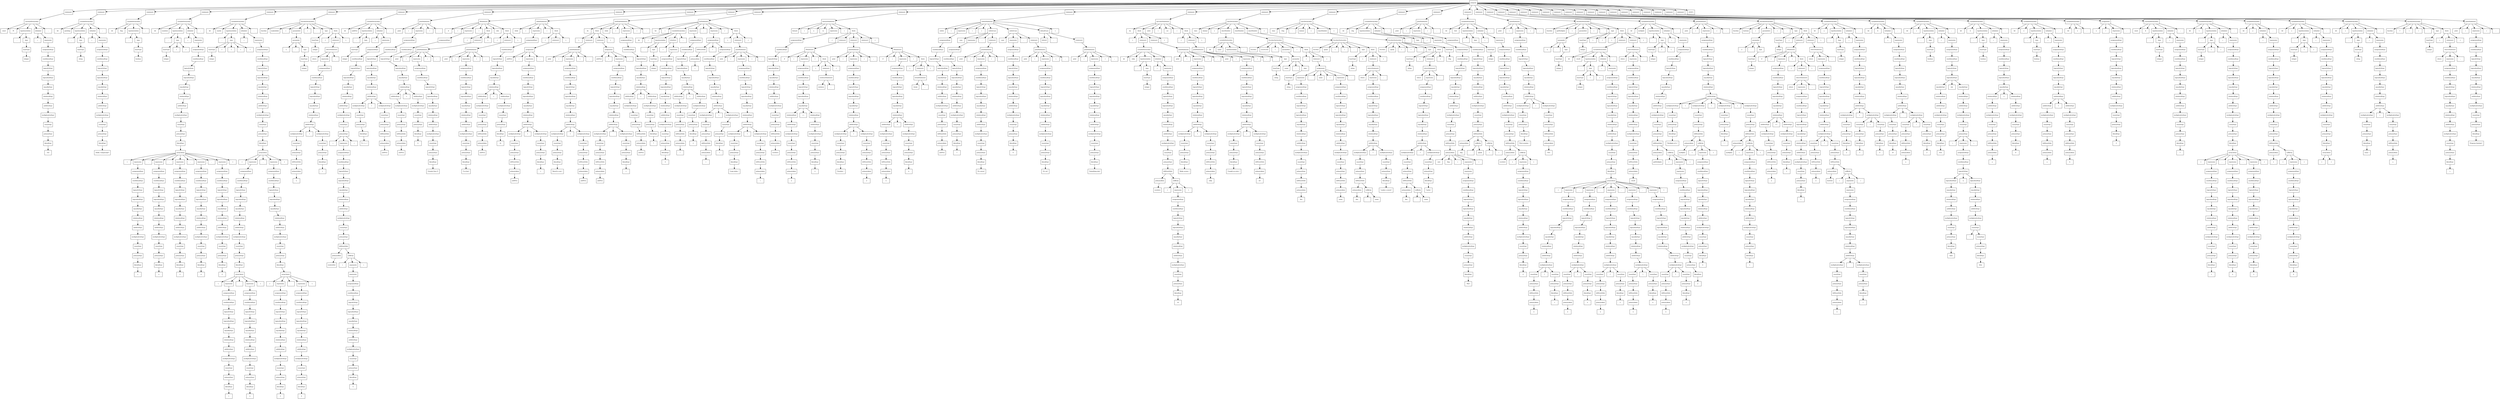 digraph ParseTree {
  node [shape=box, fontsize=10];
  rankdir=TB;
  n0 [label="program"];
  n1 [label="statement"];
  n2 [label="constantDeclaration"];
  n3 [label="const"];
  n2 -> n3;
  n4 [label="PI"];
  n2 -> n4;
  n5 [label="typeAnnotation"];
  n6 [label=":"];
  n5 -> n6;
  n7 [label="type"];
  n8 [label="baseType"];
  n9 [label="integer"];
  n8 -> n9;
  n7 -> n8;
  n5 -> n7;
  n2 -> n5;
  n10 [label="initializer"];
  n11 [label="="];
  n10 -> n11;
  n12 [label="expression"];
  n13 [label="assignmentExpr"];
  n14 [label="conditionalExpr"];
  n15 [label="logicalOrExpr"];
  n16 [label="logicalAndExpr"];
  n17 [label="equalityExpr"];
  n18 [label="relationalExpr"];
  n19 [label="additiveExpr"];
  n20 [label="multiplicativeExpr"];
  n21 [label="unaryExpr"];
  n22 [label="primaryExpr"];
  n23 [label="literalExpr"];
  n24 [label="314"];
  n23 -> n24;
  n22 -> n23;
  n21 -> n22;
  n20 -> n21;
  n19 -> n20;
  n18 -> n19;
  n17 -> n18;
  n16 -> n17;
  n15 -> n16;
  n14 -> n15;
  n13 -> n14;
  n12 -> n13;
  n10 -> n12;
  n2 -> n10;
  n25 [label=";"];
  n2 -> n25;
  n1 -> n2;
  n0 -> n1;
  n26 [label="statement"];
  n27 [label="variableDeclaration"];
  n28 [label="let"];
  n27 -> n28;
  n29 [label="greeting"];
  n27 -> n29;
  n30 [label="typeAnnotation"];
  n31 [label=":"];
  n30 -> n31;
  n32 [label="type"];
  n33 [label="baseType"];
  n34 [label="string"];
  n33 -> n34;
  n32 -> n33;
  n30 -> n32;
  n27 -> n30;
  n35 [label="initializer"];
  n36 [label="="];
  n35 -> n36;
  n37 [label="expression"];
  n38 [label="assignmentExpr"];
  n39 [label="conditionalExpr"];
  n40 [label="logicalOrExpr"];
  n41 [label="logicalAndExpr"];
  n42 [label="equalityExpr"];
  n43 [label="relationalExpr"];
  n44 [label="additiveExpr"];
  n45 [label="multiplicativeExpr"];
  n46 [label="unaryExpr"];
  n47 [label="primaryExpr"];
  n48 [label="literalExpr"];
  n49 [label="\"Hello, Compiscript!\""];
  n48 -> n49;
  n47 -> n48;
  n46 -> n47;
  n45 -> n46;
  n44 -> n45;
  n43 -> n44;
  n42 -> n43;
  n41 -> n42;
  n40 -> n41;
  n39 -> n40;
  n38 -> n39;
  n37 -> n38;
  n35 -> n37;
  n27 -> n35;
  n50 [label=";"];
  n27 -> n50;
  n26 -> n27;
  n0 -> n26;
  n51 [label="statement"];
  n52 [label="variableDeclaration"];
  n53 [label="let"];
  n52 -> n53;
  n54 [label="flag"];
  n52 -> n54;
  n55 [label="typeAnnotation"];
  n56 [label=":"];
  n55 -> n56;
  n57 [label="type"];
  n58 [label="baseType"];
  n59 [label="boolean"];
  n58 -> n59;
  n57 -> n58;
  n55 -> n57;
  n52 -> n55;
  n60 [label=";"];
  n52 -> n60;
  n51 -> n52;
  n0 -> n51;
  n61 [label="statement"];
  n62 [label="variableDeclaration"];
  n63 [label="let"];
  n62 -> n63;
  n64 [label="numbers"];
  n62 -> n64;
  n65 [label="typeAnnotation"];
  n66 [label=":"];
  n65 -> n66;
  n67 [label="type"];
  n68 [label="baseType"];
  n69 [label="integer"];
  n68 -> n69;
  n67 -> n68;
  n70 [label="["];
  n67 -> n70;
  n71 [label="]"];
  n67 -> n71;
  n65 -> n67;
  n62 -> n65;
  n72 [label="initializer"];
  n73 [label="="];
  n72 -> n73;
  n74 [label="expression"];
  n75 [label="assignmentExpr"];
  n76 [label="conditionalExpr"];
  n77 [label="logicalOrExpr"];
  n78 [label="logicalAndExpr"];
  n79 [label="equalityExpr"];
  n80 [label="relationalExpr"];
  n81 [label="additiveExpr"];
  n82 [label="multiplicativeExpr"];
  n83 [label="unaryExpr"];
  n84 [label="primaryExpr"];
  n85 [label="literalExpr"];
  n86 [label="arrayLiteral"];
  n87 [label="["];
  n86 -> n87;
  n88 [label="expression"];
  n89 [label="assignmentExpr"];
  n90 [label="conditionalExpr"];
  n91 [label="logicalOrExpr"];
  n92 [label="logicalAndExpr"];
  n93 [label="equalityExpr"];
  n94 [label="relationalExpr"];
  n95 [label="additiveExpr"];
  n96 [label="multiplicativeExpr"];
  n97 [label="unaryExpr"];
  n98 [label="primaryExpr"];
  n99 [label="literalExpr"];
  n100 [label="1"];
  n99 -> n100;
  n98 -> n99;
  n97 -> n98;
  n96 -> n97;
  n95 -> n96;
  n94 -> n95;
  n93 -> n94;
  n92 -> n93;
  n91 -> n92;
  n90 -> n91;
  n89 -> n90;
  n88 -> n89;
  n86 -> n88;
  n101 [label=","];
  n86 -> n101;
  n102 [label="expression"];
  n103 [label="assignmentExpr"];
  n104 [label="conditionalExpr"];
  n105 [label="logicalOrExpr"];
  n106 [label="logicalAndExpr"];
  n107 [label="equalityExpr"];
  n108 [label="relationalExpr"];
  n109 [label="additiveExpr"];
  n110 [label="multiplicativeExpr"];
  n111 [label="unaryExpr"];
  n112 [label="primaryExpr"];
  n113 [label="literalExpr"];
  n114 [label="2"];
  n113 -> n114;
  n112 -> n113;
  n111 -> n112;
  n110 -> n111;
  n109 -> n110;
  n108 -> n109;
  n107 -> n108;
  n106 -> n107;
  n105 -> n106;
  n104 -> n105;
  n103 -> n104;
  n102 -> n103;
  n86 -> n102;
  n115 [label=","];
  n86 -> n115;
  n116 [label="expression"];
  n117 [label="assignmentExpr"];
  n118 [label="conditionalExpr"];
  n119 [label="logicalOrExpr"];
  n120 [label="logicalAndExpr"];
  n121 [label="equalityExpr"];
  n122 [label="relationalExpr"];
  n123 [label="additiveExpr"];
  n124 [label="multiplicativeExpr"];
  n125 [label="unaryExpr"];
  n126 [label="primaryExpr"];
  n127 [label="literalExpr"];
  n128 [label="3"];
  n127 -> n128;
  n126 -> n127;
  n125 -> n126;
  n124 -> n125;
  n123 -> n124;
  n122 -> n123;
  n121 -> n122;
  n120 -> n121;
  n119 -> n120;
  n118 -> n119;
  n117 -> n118;
  n116 -> n117;
  n86 -> n116;
  n129 [label=","];
  n86 -> n129;
  n130 [label="expression"];
  n131 [label="assignmentExpr"];
  n132 [label="conditionalExpr"];
  n133 [label="logicalOrExpr"];
  n134 [label="logicalAndExpr"];
  n135 [label="equalityExpr"];
  n136 [label="relationalExpr"];
  n137 [label="additiveExpr"];
  n138 [label="multiplicativeExpr"];
  n139 [label="unaryExpr"];
  n140 [label="primaryExpr"];
  n141 [label="literalExpr"];
  n142 [label="4"];
  n141 -> n142;
  n140 -> n141;
  n139 -> n140;
  n138 -> n139;
  n137 -> n138;
  n136 -> n137;
  n135 -> n136;
  n134 -> n135;
  n133 -> n134;
  n132 -> n133;
  n131 -> n132;
  n130 -> n131;
  n86 -> n130;
  n143 [label=","];
  n86 -> n143;
  n144 [label="expression"];
  n145 [label="assignmentExpr"];
  n146 [label="conditionalExpr"];
  n147 [label="logicalOrExpr"];
  n148 [label="logicalAndExpr"];
  n149 [label="equalityExpr"];
  n150 [label="relationalExpr"];
  n151 [label="additiveExpr"];
  n152 [label="multiplicativeExpr"];
  n153 [label="unaryExpr"];
  n154 [label="primaryExpr"];
  n155 [label="literalExpr"];
  n156 [label="5"];
  n155 -> n156;
  n154 -> n155;
  n153 -> n154;
  n152 -> n153;
  n151 -> n152;
  n150 -> n151;
  n149 -> n150;
  n148 -> n149;
  n147 -> n148;
  n146 -> n147;
  n145 -> n146;
  n144 -> n145;
  n86 -> n144;
  n157 [label="]"];
  n86 -> n157;
  n85 -> n86;
  n84 -> n85;
  n83 -> n84;
  n82 -> n83;
  n81 -> n82;
  n80 -> n81;
  n79 -> n80;
  n78 -> n79;
  n77 -> n78;
  n76 -> n77;
  n75 -> n76;
  n74 -> n75;
  n72 -> n74;
  n62 -> n72;
  n158 [label=";"];
  n62 -> n158;
  n61 -> n62;
  n0 -> n61;
  n159 [label="statement"];
  n160 [label="variableDeclaration"];
  n161 [label="let"];
  n160 -> n161;
  n162 [label="matrix"];
  n160 -> n162;
  n163 [label="typeAnnotation"];
  n164 [label=":"];
  n163 -> n164;
  n165 [label="type"];
  n166 [label="baseType"];
  n167 [label="integer"];
  n166 -> n167;
  n165 -> n166;
  n168 [label="["];
  n165 -> n168;
  n169 [label="]"];
  n165 -> n169;
  n170 [label="["];
  n165 -> n170;
  n171 [label="]"];
  n165 -> n171;
  n163 -> n165;
  n160 -> n163;
  n172 [label="initializer"];
  n173 [label="="];
  n172 -> n173;
  n174 [label="expression"];
  n175 [label="assignmentExpr"];
  n176 [label="conditionalExpr"];
  n177 [label="logicalOrExpr"];
  n178 [label="logicalAndExpr"];
  n179 [label="equalityExpr"];
  n180 [label="relationalExpr"];
  n181 [label="additiveExpr"];
  n182 [label="multiplicativeExpr"];
  n183 [label="unaryExpr"];
  n184 [label="primaryExpr"];
  n185 [label="literalExpr"];
  n186 [label="arrayLiteral"];
  n187 [label="["];
  n186 -> n187;
  n188 [label="expression"];
  n189 [label="assignmentExpr"];
  n190 [label="conditionalExpr"];
  n191 [label="logicalOrExpr"];
  n192 [label="logicalAndExpr"];
  n193 [label="equalityExpr"];
  n194 [label="relationalExpr"];
  n195 [label="additiveExpr"];
  n196 [label="multiplicativeExpr"];
  n197 [label="unaryExpr"];
  n198 [label="primaryExpr"];
  n199 [label="literalExpr"];
  n200 [label="arrayLiteral"];
  n201 [label="["];
  n200 -> n201;
  n202 [label="expression"];
  n203 [label="assignmentExpr"];
  n204 [label="conditionalExpr"];
  n205 [label="logicalOrExpr"];
  n206 [label="logicalAndExpr"];
  n207 [label="equalityExpr"];
  n208 [label="relationalExpr"];
  n209 [label="additiveExpr"];
  n210 [label="multiplicativeExpr"];
  n211 [label="unaryExpr"];
  n212 [label="primaryExpr"];
  n213 [label="literalExpr"];
  n214 [label="1"];
  n213 -> n214;
  n212 -> n213;
  n211 -> n212;
  n210 -> n211;
  n209 -> n210;
  n208 -> n209;
  n207 -> n208;
  n206 -> n207;
  n205 -> n206;
  n204 -> n205;
  n203 -> n204;
  n202 -> n203;
  n200 -> n202;
  n215 [label=","];
  n200 -> n215;
  n216 [label="expression"];
  n217 [label="assignmentExpr"];
  n218 [label="conditionalExpr"];
  n219 [label="logicalOrExpr"];
  n220 [label="logicalAndExpr"];
  n221 [label="equalityExpr"];
  n222 [label="relationalExpr"];
  n223 [label="additiveExpr"];
  n224 [label="multiplicativeExpr"];
  n225 [label="unaryExpr"];
  n226 [label="primaryExpr"];
  n227 [label="literalExpr"];
  n228 [label="2"];
  n227 -> n228;
  n226 -> n227;
  n225 -> n226;
  n224 -> n225;
  n223 -> n224;
  n222 -> n223;
  n221 -> n222;
  n220 -> n221;
  n219 -> n220;
  n218 -> n219;
  n217 -> n218;
  n216 -> n217;
  n200 -> n216;
  n229 [label="]"];
  n200 -> n229;
  n199 -> n200;
  n198 -> n199;
  n197 -> n198;
  n196 -> n197;
  n195 -> n196;
  n194 -> n195;
  n193 -> n194;
  n192 -> n193;
  n191 -> n192;
  n190 -> n191;
  n189 -> n190;
  n188 -> n189;
  n186 -> n188;
  n230 [label=","];
  n186 -> n230;
  n231 [label="expression"];
  n232 [label="assignmentExpr"];
  n233 [label="conditionalExpr"];
  n234 [label="logicalOrExpr"];
  n235 [label="logicalAndExpr"];
  n236 [label="equalityExpr"];
  n237 [label="relationalExpr"];
  n238 [label="additiveExpr"];
  n239 [label="multiplicativeExpr"];
  n240 [label="unaryExpr"];
  n241 [label="primaryExpr"];
  n242 [label="literalExpr"];
  n243 [label="arrayLiteral"];
  n244 [label="["];
  n243 -> n244;
  n245 [label="expression"];
  n246 [label="assignmentExpr"];
  n247 [label="conditionalExpr"];
  n248 [label="logicalOrExpr"];
  n249 [label="logicalAndExpr"];
  n250 [label="equalityExpr"];
  n251 [label="relationalExpr"];
  n252 [label="additiveExpr"];
  n253 [label="multiplicativeExpr"];
  n254 [label="unaryExpr"];
  n255 [label="primaryExpr"];
  n256 [label="literalExpr"];
  n257 [label="3"];
  n256 -> n257;
  n255 -> n256;
  n254 -> n255;
  n253 -> n254;
  n252 -> n253;
  n251 -> n252;
  n250 -> n251;
  n249 -> n250;
  n248 -> n249;
  n247 -> n248;
  n246 -> n247;
  n245 -> n246;
  n243 -> n245;
  n258 [label=","];
  n243 -> n258;
  n259 [label="expression"];
  n260 [label="assignmentExpr"];
  n261 [label="conditionalExpr"];
  n262 [label="logicalOrExpr"];
  n263 [label="logicalAndExpr"];
  n264 [label="equalityExpr"];
  n265 [label="relationalExpr"];
  n266 [label="additiveExpr"];
  n267 [label="multiplicativeExpr"];
  n268 [label="unaryExpr"];
  n269 [label="primaryExpr"];
  n270 [label="literalExpr"];
  n271 [label="4"];
  n270 -> n271;
  n269 -> n270;
  n268 -> n269;
  n267 -> n268;
  n266 -> n267;
  n265 -> n266;
  n264 -> n265;
  n263 -> n264;
  n262 -> n263;
  n261 -> n262;
  n260 -> n261;
  n259 -> n260;
  n243 -> n259;
  n272 [label="]"];
  n243 -> n272;
  n242 -> n243;
  n241 -> n242;
  n240 -> n241;
  n239 -> n240;
  n238 -> n239;
  n237 -> n238;
  n236 -> n237;
  n235 -> n236;
  n234 -> n235;
  n233 -> n234;
  n232 -> n233;
  n231 -> n232;
  n186 -> n231;
  n273 [label="]"];
  n186 -> n273;
  n185 -> n186;
  n184 -> n185;
  n183 -> n184;
  n182 -> n183;
  n181 -> n182;
  n180 -> n181;
  n179 -> n180;
  n178 -> n179;
  n177 -> n178;
  n176 -> n177;
  n175 -> n176;
  n174 -> n175;
  n172 -> n174;
  n160 -> n172;
  n274 [label=";"];
  n160 -> n274;
  n159 -> n160;
  n0 -> n159;
  n275 [label="statement"];
  n276 [label="functionDeclaration"];
  n277 [label="function"];
  n276 -> n277;
  n278 [label="makeAdder"];
  n276 -> n278;
  n279 [label="("];
  n276 -> n279;
  n280 [label="parameters"];
  n281 [label="parameter"];
  n282 [label="x"];
  n281 -> n282;
  n283 [label=":"];
  n281 -> n283;
  n284 [label="type"];
  n285 [label="baseType"];
  n286 [label="integer"];
  n285 -> n286;
  n284 -> n285;
  n281 -> n284;
  n280 -> n281;
  n276 -> n280;
  n287 [label=")"];
  n276 -> n287;
  n288 [label=":"];
  n276 -> n288;
  n289 [label="type"];
  n290 [label="baseType"];
  n291 [label="integer"];
  n290 -> n291;
  n289 -> n290;
  n276 -> n289;
  n292 [label="block"];
  n293 [label="{"];
  n292 -> n293;
  n294 [label="statement"];
  n295 [label="returnStatement"];
  n296 [label="return"];
  n295 -> n296;
  n297 [label="expression"];
  n298 [label="assignmentExpr"];
  n299 [label="conditionalExpr"];
  n300 [label="logicalOrExpr"];
  n301 [label="logicalAndExpr"];
  n302 [label="equalityExpr"];
  n303 [label="relationalExpr"];
  n304 [label="additiveExpr"];
  n305 [label="multiplicativeExpr"];
  n306 [label="unaryExpr"];
  n307 [label="primaryExpr"];
  n308 [label="leftHandSide"];
  n309 [label="primaryAtom"];
  n310 [label="x"];
  n309 -> n310;
  n308 -> n309;
  n307 -> n308;
  n306 -> n307;
  n305 -> n306;
  n304 -> n305;
  n311 [label="+"];
  n304 -> n311;
  n312 [label="multiplicativeExpr"];
  n313 [label="unaryExpr"];
  n314 [label="primaryExpr"];
  n315 [label="literalExpr"];
  n316 [label="1"];
  n315 -> n316;
  n314 -> n315;
  n313 -> n314;
  n312 -> n313;
  n304 -> n312;
  n303 -> n304;
  n302 -> n303;
  n301 -> n302;
  n300 -> n301;
  n299 -> n300;
  n298 -> n299;
  n297 -> n298;
  n295 -> n297;
  n317 [label=";"];
  n295 -> n317;
  n294 -> n295;
  n292 -> n294;
  n318 [label="}"];
  n292 -> n318;
  n276 -> n292;
  n275 -> n276;
  n0 -> n275;
  n319 [label="statement"];
  n320 [label="variableDeclaration"];
  n321 [label="let"];
  n320 -> n321;
  n322 [label="addFive"];
  n320 -> n322;
  n323 [label="typeAnnotation"];
  n324 [label=":"];
  n323 -> n324;
  n325 [label="type"];
  n326 [label="baseType"];
  n327 [label="integer"];
  n326 -> n327;
  n325 -> n326;
  n323 -> n325;
  n320 -> n323;
  n328 [label="initializer"];
  n329 [label="="];
  n328 -> n329;
  n330 [label="expression"];
  n331 [label="assignmentExpr"];
  n332 [label="conditionalExpr"];
  n333 [label="logicalOrExpr"];
  n334 [label="logicalAndExpr"];
  n335 [label="equalityExpr"];
  n336 [label="relationalExpr"];
  n337 [label="additiveExpr"];
  n338 [label="multiplicativeExpr"];
  n339 [label="unaryExpr"];
  n340 [label="primaryExpr"];
  n341 [label="("];
  n340 -> n341;
  n342 [label="expression"];
  n343 [label="assignmentExpr"];
  n344 [label="conditionalExpr"];
  n345 [label="logicalOrExpr"];
  n346 [label="logicalAndExpr"];
  n347 [label="equalityExpr"];
  n348 [label="relationalExpr"];
  n349 [label="additiveExpr"];
  n350 [label="multiplicativeExpr"];
  n351 [label="unaryExpr"];
  n352 [label="primaryExpr"];
  n353 [label="leftHandSide"];
  n354 [label="primaryAtom"];
  n355 [label="makeAdder"];
  n354 -> n355;
  n353 -> n354;
  n356 [label="suffixOp"];
  n357 [label="("];
  n356 -> n357;
  n358 [label="arguments"];
  n359 [label="expression"];
  n360 [label="assignmentExpr"];
  n361 [label="conditionalExpr"];
  n362 [label="logicalOrExpr"];
  n363 [label="logicalAndExpr"];
  n364 [label="equalityExpr"];
  n365 [label="relationalExpr"];
  n366 [label="additiveExpr"];
  n367 [label="multiplicativeExpr"];
  n368 [label="unaryExpr"];
  n369 [label="primaryExpr"];
  n370 [label="literalExpr"];
  n371 [label="5"];
  n370 -> n371;
  n369 -> n370;
  n368 -> n369;
  n367 -> n368;
  n366 -> n367;
  n365 -> n366;
  n364 -> n365;
  n363 -> n364;
  n362 -> n363;
  n361 -> n362;
  n360 -> n361;
  n359 -> n360;
  n358 -> n359;
  n356 -> n358;
  n372 [label=")"];
  n356 -> n372;
  n353 -> n356;
  n352 -> n353;
  n351 -> n352;
  n350 -> n351;
  n349 -> n350;
  n348 -> n349;
  n347 -> n348;
  n346 -> n347;
  n345 -> n346;
  n344 -> n345;
  n343 -> n344;
  n342 -> n343;
  n340 -> n342;
  n373 [label=")"];
  n340 -> n373;
  n339 -> n340;
  n338 -> n339;
  n337 -> n338;
  n336 -> n337;
  n335 -> n336;
  n334 -> n335;
  n333 -> n334;
  n332 -> n333;
  n331 -> n332;
  n330 -> n331;
  n328 -> n330;
  n320 -> n328;
  n374 [label=";"];
  n320 -> n374;
  n319 -> n320;
  n0 -> n319;
  n375 [label="statement"];
  n376 [label="printStatement"];
  n377 [label="print"];
  n376 -> n377;
  n378 [label="("];
  n376 -> n378;
  n379 [label="expression"];
  n380 [label="assignmentExpr"];
  n381 [label="conditionalExpr"];
  n382 [label="logicalOrExpr"];
  n383 [label="logicalAndExpr"];
  n384 [label="equalityExpr"];
  n385 [label="relationalExpr"];
  n386 [label="additiveExpr"];
  n387 [label="multiplicativeExpr"];
  n388 [label="unaryExpr"];
  n389 [label="primaryExpr"];
  n390 [label="literalExpr"];
  n391 [label="\"5 + 1 = \""];
  n390 -> n391;
  n389 -> n390;
  n388 -> n389;
  n387 -> n388;
  n386 -> n387;
  n392 [label="+"];
  n386 -> n392;
  n393 [label="multiplicativeExpr"];
  n394 [label="unaryExpr"];
  n395 [label="primaryExpr"];
  n396 [label="leftHandSide"];
  n397 [label="primaryAtom"];
  n398 [label="addFive"];
  n397 -> n398;
  n396 -> n397;
  n395 -> n396;
  n394 -> n395;
  n393 -> n394;
  n386 -> n393;
  n385 -> n386;
  n384 -> n385;
  n383 -> n384;
  n382 -> n383;
  n381 -> n382;
  n380 -> n381;
  n379 -> n380;
  n376 -> n379;
  n399 [label=")"];
  n376 -> n399;
  n400 [label=";"];
  n376 -> n400;
  n375 -> n376;
  n0 -> n375;
  n401 [label="statement"];
  n402 [label="ifStatement"];
  n403 [label="if"];
  n402 -> n403;
  n404 [label="("];
  n402 -> n404;
  n405 [label="expression"];
  n406 [label="assignmentExpr"];
  n407 [label="conditionalExpr"];
  n408 [label="logicalOrExpr"];
  n409 [label="logicalAndExpr"];
  n410 [label="equalityExpr"];
  n411 [label="relationalExpr"];
  n412 [label="additiveExpr"];
  n413 [label="multiplicativeExpr"];
  n414 [label="unaryExpr"];
  n415 [label="primaryExpr"];
  n416 [label="leftHandSide"];
  n417 [label="primaryAtom"];
  n418 [label="addFive"];
  n417 -> n418;
  n416 -> n417;
  n415 -> n416;
  n414 -> n415;
  n413 -> n414;
  n412 -> n413;
  n411 -> n412;
  n419 [label=">"];
  n411 -> n419;
  n420 [label="additiveExpr"];
  n421 [label="multiplicativeExpr"];
  n422 [label="unaryExpr"];
  n423 [label="primaryExpr"];
  n424 [label="literalExpr"];
  n425 [label="5"];
  n424 -> n425;
  n423 -> n424;
  n422 -> n423;
  n421 -> n422;
  n420 -> n421;
  n411 -> n420;
  n410 -> n411;
  n409 -> n410;
  n408 -> n409;
  n407 -> n408;
  n406 -> n407;
  n405 -> n406;
  n402 -> n405;
  n426 [label=")"];
  n402 -> n426;
  n427 [label="block"];
  n428 [label="{"];
  n427 -> n428;
  n429 [label="statement"];
  n430 [label="printStatement"];
  n431 [label="print"];
  n430 -> n431;
  n432 [label="("];
  n430 -> n432;
  n433 [label="expression"];
  n434 [label="assignmentExpr"];
  n435 [label="conditionalExpr"];
  n436 [label="logicalOrExpr"];
  n437 [label="logicalAndExpr"];
  n438 [label="equalityExpr"];
  n439 [label="relationalExpr"];
  n440 [label="additiveExpr"];
  n441 [label="multiplicativeExpr"];
  n442 [label="unaryExpr"];
  n443 [label="primaryExpr"];
  n444 [label="literalExpr"];
  n445 [label="\"Greater than 5\""];
  n444 -> n445;
  n443 -> n444;
  n442 -> n443;
  n441 -> n442;
  n440 -> n441;
  n439 -> n440;
  n438 -> n439;
  n437 -> n438;
  n436 -> n437;
  n435 -> n436;
  n434 -> n435;
  n433 -> n434;
  n430 -> n433;
  n446 [label=")"];
  n430 -> n446;
  n447 [label=";"];
  n430 -> n447;
  n429 -> n430;
  n427 -> n429;
  n448 [label="}"];
  n427 -> n448;
  n402 -> n427;
  n449 [label="else"];
  n402 -> n449;
  n450 [label="block"];
  n451 [label="{"];
  n450 -> n451;
  n452 [label="statement"];
  n453 [label="printStatement"];
  n454 [label="print"];
  n453 -> n454;
  n455 [label="("];
  n453 -> n455;
  n456 [label="expression"];
  n457 [label="assignmentExpr"];
  n458 [label="conditionalExpr"];
  n459 [label="logicalOrExpr"];
  n460 [label="logicalAndExpr"];
  n461 [label="equalityExpr"];
  n462 [label="relationalExpr"];
  n463 [label="additiveExpr"];
  n464 [label="multiplicativeExpr"];
  n465 [label="unaryExpr"];
  n466 [label="primaryExpr"];
  n467 [label="literalExpr"];
  n468 [label="\"5 or less\""];
  n467 -> n468;
  n466 -> n467;
  n465 -> n466;
  n464 -> n465;
  n463 -> n464;
  n462 -> n463;
  n461 -> n462;
  n460 -> n461;
  n459 -> n460;
  n458 -> n459;
  n457 -> n458;
  n456 -> n457;
  n453 -> n456;
  n469 [label=")"];
  n453 -> n469;
  n470 [label=";"];
  n453 -> n470;
  n452 -> n453;
  n450 -> n452;
  n471 [label="}"];
  n450 -> n471;
  n402 -> n450;
  n401 -> n402;
  n0 -> n401;
  n472 [label="statement"];
  n473 [label="whileStatement"];
  n474 [label="while"];
  n473 -> n474;
  n475 [label="("];
  n473 -> n475;
  n476 [label="expression"];
  n477 [label="assignmentExpr"];
  n478 [label="conditionalExpr"];
  n479 [label="logicalOrExpr"];
  n480 [label="logicalAndExpr"];
  n481 [label="equalityExpr"];
  n482 [label="relationalExpr"];
  n483 [label="additiveExpr"];
  n484 [label="multiplicativeExpr"];
  n485 [label="unaryExpr"];
  n486 [label="primaryExpr"];
  n487 [label="leftHandSide"];
  n488 [label="primaryAtom"];
  n489 [label="addFive"];
  n488 -> n489;
  n487 -> n488;
  n486 -> n487;
  n485 -> n486;
  n484 -> n485;
  n483 -> n484;
  n482 -> n483;
  n490 [label="<"];
  n482 -> n490;
  n491 [label="additiveExpr"];
  n492 [label="multiplicativeExpr"];
  n493 [label="unaryExpr"];
  n494 [label="primaryExpr"];
  n495 [label="literalExpr"];
  n496 [label="10"];
  n495 -> n496;
  n494 -> n495;
  n493 -> n494;
  n492 -> n493;
  n491 -> n492;
  n482 -> n491;
  n481 -> n482;
  n480 -> n481;
  n479 -> n480;
  n478 -> n479;
  n477 -> n478;
  n476 -> n477;
  n473 -> n476;
  n497 [label=")"];
  n473 -> n497;
  n498 [label="block"];
  n499 [label="{"];
  n498 -> n499;
  n500 [label="statement"];
  n501 [label="assignment"];
  n502 [label="addFive"];
  n501 -> n502;
  n503 [label="="];
  n501 -> n503;
  n504 [label="expression"];
  n505 [label="assignmentExpr"];
  n506 [label="conditionalExpr"];
  n507 [label="logicalOrExpr"];
  n508 [label="logicalAndExpr"];
  n509 [label="equalityExpr"];
  n510 [label="relationalExpr"];
  n511 [label="additiveExpr"];
  n512 [label="multiplicativeExpr"];
  n513 [label="unaryExpr"];
  n514 [label="primaryExpr"];
  n515 [label="leftHandSide"];
  n516 [label="primaryAtom"];
  n517 [label="addFive"];
  n516 -> n517;
  n515 -> n516;
  n514 -> n515;
  n513 -> n514;
  n512 -> n513;
  n511 -> n512;
  n518 [label="+"];
  n511 -> n518;
  n519 [label="multiplicativeExpr"];
  n520 [label="unaryExpr"];
  n521 [label="primaryExpr"];
  n522 [label="literalExpr"];
  n523 [label="1"];
  n522 -> n523;
  n521 -> n522;
  n520 -> n521;
  n519 -> n520;
  n511 -> n519;
  n510 -> n511;
  n509 -> n510;
  n508 -> n509;
  n507 -> n508;
  n506 -> n507;
  n505 -> n506;
  n504 -> n505;
  n501 -> n504;
  n524 [label=";"];
  n501 -> n524;
  n500 -> n501;
  n498 -> n500;
  n525 [label="}"];
  n498 -> n525;
  n473 -> n498;
  n472 -> n473;
  n0 -> n472;
  n526 [label="statement"];
  n527 [label="doWhileStatement"];
  n528 [label="do"];
  n527 -> n528;
  n529 [label="block"];
  n530 [label="{"];
  n529 -> n530;
  n531 [label="statement"];
  n532 [label="printStatement"];
  n533 [label="print"];
  n532 -> n533;
  n534 [label="("];
  n532 -> n534;
  n535 [label="expression"];
  n536 [label="assignmentExpr"];
  n537 [label="conditionalExpr"];
  n538 [label="logicalOrExpr"];
  n539 [label="logicalAndExpr"];
  n540 [label="equalityExpr"];
  n541 [label="relationalExpr"];
  n542 [label="additiveExpr"];
  n543 [label="multiplicativeExpr"];
  n544 [label="unaryExpr"];
  n545 [label="primaryExpr"];
  n546 [label="literalExpr"];
  n547 [label="\"Result is now \""];
  n546 -> n547;
  n545 -> n546;
  n544 -> n545;
  n543 -> n544;
  n542 -> n543;
  n548 [label="+"];
  n542 -> n548;
  n549 [label="multiplicativeExpr"];
  n550 [label="unaryExpr"];
  n551 [label="primaryExpr"];
  n552 [label="leftHandSide"];
  n553 [label="primaryAtom"];
  n554 [label="addFive"];
  n553 -> n554;
  n552 -> n553;
  n551 -> n552;
  n550 -> n551;
  n549 -> n550;
  n542 -> n549;
  n541 -> n542;
  n540 -> n541;
  n539 -> n540;
  n538 -> n539;
  n537 -> n538;
  n536 -> n537;
  n535 -> n536;
  n532 -> n535;
  n555 [label=")"];
  n532 -> n555;
  n556 [label=";"];
  n532 -> n556;
  n531 -> n532;
  n529 -> n531;
  n557 [label="statement"];
  n558 [label="assignment"];
  n559 [label="addFive"];
  n558 -> n559;
  n560 [label="="];
  n558 -> n560;
  n561 [label="expression"];
  n562 [label="assignmentExpr"];
  n563 [label="conditionalExpr"];
  n564 [label="logicalOrExpr"];
  n565 [label="logicalAndExpr"];
  n566 [label="equalityExpr"];
  n567 [label="relationalExpr"];
  n568 [label="additiveExpr"];
  n569 [label="multiplicativeExpr"];
  n570 [label="unaryExpr"];
  n571 [label="primaryExpr"];
  n572 [label="leftHandSide"];
  n573 [label="primaryAtom"];
  n574 [label="addFive"];
  n573 -> n574;
  n572 -> n573;
  n571 -> n572;
  n570 -> n571;
  n569 -> n570;
  n568 -> n569;
  n575 [label="-"];
  n568 -> n575;
  n576 [label="multiplicativeExpr"];
  n577 [label="unaryExpr"];
  n578 [label="primaryExpr"];
  n579 [label="literalExpr"];
  n580 [label="1"];
  n579 -> n580;
  n578 -> n579;
  n577 -> n578;
  n576 -> n577;
  n568 -> n576;
  n567 -> n568;
  n566 -> n567;
  n565 -> n566;
  n564 -> n565;
  n563 -> n564;
  n562 -> n563;
  n561 -> n562;
  n558 -> n561;
  n581 [label=";"];
  n558 -> n581;
  n557 -> n558;
  n529 -> n557;
  n582 [label="}"];
  n529 -> n582;
  n527 -> n529;
  n583 [label="while"];
  n527 -> n583;
  n584 [label="("];
  n527 -> n584;
  n585 [label="expression"];
  n586 [label="assignmentExpr"];
  n587 [label="conditionalExpr"];
  n588 [label="logicalOrExpr"];
  n589 [label="logicalAndExpr"];
  n590 [label="equalityExpr"];
  n591 [label="relationalExpr"];
  n592 [label="additiveExpr"];
  n593 [label="multiplicativeExpr"];
  n594 [label="unaryExpr"];
  n595 [label="primaryExpr"];
  n596 [label="leftHandSide"];
  n597 [label="primaryAtom"];
  n598 [label="addFive"];
  n597 -> n598;
  n596 -> n597;
  n595 -> n596;
  n594 -> n595;
  n593 -> n594;
  n592 -> n593;
  n591 -> n592;
  n599 [label=">"];
  n591 -> n599;
  n600 [label="additiveExpr"];
  n601 [label="multiplicativeExpr"];
  n602 [label="unaryExpr"];
  n603 [label="primaryExpr"];
  n604 [label="literalExpr"];
  n605 [label="7"];
  n604 -> n605;
  n603 -> n604;
  n602 -> n603;
  n601 -> n602;
  n600 -> n601;
  n591 -> n600;
  n590 -> n591;
  n589 -> n590;
  n588 -> n589;
  n587 -> n588;
  n586 -> n587;
  n585 -> n586;
  n527 -> n585;
  n606 [label=")"];
  n527 -> n606;
  n607 [label=";"];
  n527 -> n607;
  n526 -> n527;
  n0 -> n526;
  n608 [label="statement"];
  n609 [label="forStatement"];
  n610 [label="for"];
  n609 -> n610;
  n611 [label="("];
  n609 -> n611;
  n612 [label="variableDeclaration"];
  n613 [label="let"];
  n612 -> n613;
  n614 [label="i"];
  n612 -> n614;
  n615 [label="typeAnnotation"];
  n616 [label=":"];
  n615 -> n616;
  n617 [label="type"];
  n618 [label="baseType"];
  n619 [label="integer"];
  n618 -> n619;
  n617 -> n618;
  n615 -> n617;
  n612 -> n615;
  n620 [label="initializer"];
  n621 [label="="];
  n620 -> n621;
  n622 [label="expression"];
  n623 [label="assignmentExpr"];
  n624 [label="conditionalExpr"];
  n625 [label="logicalOrExpr"];
  n626 [label="logicalAndExpr"];
  n627 [label="equalityExpr"];
  n628 [label="relationalExpr"];
  n629 [label="additiveExpr"];
  n630 [label="multiplicativeExpr"];
  n631 [label="unaryExpr"];
  n632 [label="primaryExpr"];
  n633 [label="literalExpr"];
  n634 [label="0"];
  n633 -> n634;
  n632 -> n633;
  n631 -> n632;
  n630 -> n631;
  n629 -> n630;
  n628 -> n629;
  n627 -> n628;
  n626 -> n627;
  n625 -> n626;
  n624 -> n625;
  n623 -> n624;
  n622 -> n623;
  n620 -> n622;
  n612 -> n620;
  n635 [label=";"];
  n612 -> n635;
  n609 -> n612;
  n636 [label="expression"];
  n637 [label="assignmentExpr"];
  n638 [label="conditionalExpr"];
  n639 [label="logicalOrExpr"];
  n640 [label="logicalAndExpr"];
  n641 [label="equalityExpr"];
  n642 [label="relationalExpr"];
  n643 [label="additiveExpr"];
  n644 [label="multiplicativeExpr"];
  n645 [label="unaryExpr"];
  n646 [label="primaryExpr"];
  n647 [label="leftHandSide"];
  n648 [label="primaryAtom"];
  n649 [label="i"];
  n648 -> n649;
  n647 -> n648;
  n646 -> n647;
  n645 -> n646;
  n644 -> n645;
  n643 -> n644;
  n642 -> n643;
  n650 [label="<"];
  n642 -> n650;
  n651 [label="additiveExpr"];
  n652 [label="multiplicativeExpr"];
  n653 [label="unaryExpr"];
  n654 [label="primaryExpr"];
  n655 [label="literalExpr"];
  n656 [label="3"];
  n655 -> n656;
  n654 -> n655;
  n653 -> n654;
  n652 -> n653;
  n651 -> n652;
  n642 -> n651;
  n641 -> n642;
  n640 -> n641;
  n639 -> n640;
  n638 -> n639;
  n637 -> n638;
  n636 -> n637;
  n609 -> n636;
  n657 [label=";"];
  n609 -> n657;
  n658 [label="expression"];
  n659 [label="assignmentExpr"];
  n660 [label="leftHandSide"];
  n661 [label="primaryAtom"];
  n662 [label="i"];
  n661 -> n662;
  n660 -> n661;
  n659 -> n660;
  n663 [label="="];
  n659 -> n663;
  n664 [label="assignmentExpr"];
  n665 [label="conditionalExpr"];
  n666 [label="logicalOrExpr"];
  n667 [label="logicalAndExpr"];
  n668 [label="equalityExpr"];
  n669 [label="relationalExpr"];
  n670 [label="additiveExpr"];
  n671 [label="multiplicativeExpr"];
  n672 [label="unaryExpr"];
  n673 [label="primaryExpr"];
  n674 [label="leftHandSide"];
  n675 [label="primaryAtom"];
  n676 [label="i"];
  n675 -> n676;
  n674 -> n675;
  n673 -> n674;
  n672 -> n673;
  n671 -> n672;
  n670 -> n671;
  n677 [label="+"];
  n670 -> n677;
  n678 [label="multiplicativeExpr"];
  n679 [label="unaryExpr"];
  n680 [label="primaryExpr"];
  n681 [label="literalExpr"];
  n682 [label="1"];
  n681 -> n682;
  n680 -> n681;
  n679 -> n680;
  n678 -> n679;
  n670 -> n678;
  n669 -> n670;
  n668 -> n669;
  n667 -> n668;
  n666 -> n667;
  n665 -> n666;
  n664 -> n665;
  n659 -> n664;
  n658 -> n659;
  n609 -> n658;
  n683 [label=")"];
  n609 -> n683;
  n684 [label="block"];
  n685 [label="{"];
  n684 -> n685;
  n686 [label="statement"];
  n687 [label="printStatement"];
  n688 [label="print"];
  n687 -> n688;
  n689 [label="("];
  n687 -> n689;
  n690 [label="expression"];
  n691 [label="assignmentExpr"];
  n692 [label="conditionalExpr"];
  n693 [label="logicalOrExpr"];
  n694 [label="logicalAndExpr"];
  n695 [label="equalityExpr"];
  n696 [label="relationalExpr"];
  n697 [label="additiveExpr"];
  n698 [label="multiplicativeExpr"];
  n699 [label="unaryExpr"];
  n700 [label="primaryExpr"];
  n701 [label="literalExpr"];
  n702 [label="\"Loop index: \""];
  n701 -> n702;
  n700 -> n701;
  n699 -> n700;
  n698 -> n699;
  n697 -> n698;
  n703 [label="+"];
  n697 -> n703;
  n704 [label="multiplicativeExpr"];
  n705 [label="unaryExpr"];
  n706 [label="primaryExpr"];
  n707 [label="leftHandSide"];
  n708 [label="primaryAtom"];
  n709 [label="i"];
  n708 -> n709;
  n707 -> n708;
  n706 -> n707;
  n705 -> n706;
  n704 -> n705;
  n697 -> n704;
  n696 -> n697;
  n695 -> n696;
  n694 -> n695;
  n693 -> n694;
  n692 -> n693;
  n691 -> n692;
  n690 -> n691;
  n687 -> n690;
  n710 [label=")"];
  n687 -> n710;
  n711 [label=";"];
  n687 -> n711;
  n686 -> n687;
  n684 -> n686;
  n712 [label="}"];
  n684 -> n712;
  n609 -> n684;
  n608 -> n609;
  n0 -> n608;
  n713 [label="statement"];
  n714 [label="foreachStatement"];
  n715 [label="foreach"];
  n714 -> n715;
  n716 [label="("];
  n714 -> n716;
  n717 [label="n"];
  n714 -> n717;
  n718 [label="in"];
  n714 -> n718;
  n719 [label="expression"];
  n720 [label="assignmentExpr"];
  n721 [label="conditionalExpr"];
  n722 [label="logicalOrExpr"];
  n723 [label="logicalAndExpr"];
  n724 [label="equalityExpr"];
  n725 [label="relationalExpr"];
  n726 [label="additiveExpr"];
  n727 [label="multiplicativeExpr"];
  n728 [label="unaryExpr"];
  n729 [label="primaryExpr"];
  n730 [label="leftHandSide"];
  n731 [label="primaryAtom"];
  n732 [label="numbers"];
  n731 -> n732;
  n730 -> n731;
  n729 -> n730;
  n728 -> n729;
  n727 -> n728;
  n726 -> n727;
  n725 -> n726;
  n724 -> n725;
  n723 -> n724;
  n722 -> n723;
  n721 -> n722;
  n720 -> n721;
  n719 -> n720;
  n714 -> n719;
  n733 [label=")"];
  n714 -> n733;
  n734 [label="block"];
  n735 [label="{"];
  n734 -> n735;
  n736 [label="statement"];
  n737 [label="ifStatement"];
  n738 [label="if"];
  n737 -> n738;
  n739 [label="("];
  n737 -> n739;
  n740 [label="expression"];
  n741 [label="assignmentExpr"];
  n742 [label="conditionalExpr"];
  n743 [label="logicalOrExpr"];
  n744 [label="logicalAndExpr"];
  n745 [label="equalityExpr"];
  n746 [label="relationalExpr"];
  n747 [label="additiveExpr"];
  n748 [label="multiplicativeExpr"];
  n749 [label="unaryExpr"];
  n750 [label="primaryExpr"];
  n751 [label="leftHandSide"];
  n752 [label="primaryAtom"];
  n753 [label="n"];
  n752 -> n753;
  n751 -> n752;
  n750 -> n751;
  n749 -> n750;
  n748 -> n749;
  n747 -> n748;
  n746 -> n747;
  n745 -> n746;
  n754 [label="=="];
  n745 -> n754;
  n755 [label="relationalExpr"];
  n756 [label="additiveExpr"];
  n757 [label="multiplicativeExpr"];
  n758 [label="unaryExpr"];
  n759 [label="primaryExpr"];
  n760 [label="literalExpr"];
  n761 [label="3"];
  n760 -> n761;
  n759 -> n760;
  n758 -> n759;
  n757 -> n758;
  n756 -> n757;
  n755 -> n756;
  n745 -> n755;
  n744 -> n745;
  n743 -> n744;
  n742 -> n743;
  n741 -> n742;
  n740 -> n741;
  n737 -> n740;
  n762 [label=")"];
  n737 -> n762;
  n763 [label="block"];
  n764 [label="{"];
  n763 -> n764;
  n765 [label="statement"];
  n766 [label="continueStatement"];
  n767 [label="continue"];
  n766 -> n767;
  n768 [label=";"];
  n766 -> n768;
  n765 -> n766;
  n763 -> n765;
  n769 [label="}"];
  n763 -> n769;
  n737 -> n763;
  n736 -> n737;
  n734 -> n736;
  n770 [label="statement"];
  n771 [label="printStatement"];
  n772 [label="print"];
  n771 -> n772;
  n773 [label="("];
  n771 -> n773;
  n774 [label="expression"];
  n775 [label="assignmentExpr"];
  n776 [label="conditionalExpr"];
  n777 [label="logicalOrExpr"];
  n778 [label="logicalAndExpr"];
  n779 [label="equalityExpr"];
  n780 [label="relationalExpr"];
  n781 [label="additiveExpr"];
  n782 [label="multiplicativeExpr"];
  n783 [label="unaryExpr"];
  n784 [label="primaryExpr"];
  n785 [label="literalExpr"];
  n786 [label="\"Number: \""];
  n785 -> n786;
  n784 -> n785;
  n783 -> n784;
  n782 -> n783;
  n781 -> n782;
  n787 [label="+"];
  n781 -> n787;
  n788 [label="multiplicativeExpr"];
  n789 [label="unaryExpr"];
  n790 [label="primaryExpr"];
  n791 [label="leftHandSide"];
  n792 [label="primaryAtom"];
  n793 [label="n"];
  n792 -> n793;
  n791 -> n792;
  n790 -> n791;
  n789 -> n790;
  n788 -> n789;
  n781 -> n788;
  n780 -> n781;
  n779 -> n780;
  n778 -> n779;
  n777 -> n778;
  n776 -> n777;
  n775 -> n776;
  n774 -> n775;
  n771 -> n774;
  n794 [label=")"];
  n771 -> n794;
  n795 [label=";"];
  n771 -> n795;
  n770 -> n771;
  n734 -> n770;
  n796 [label="statement"];
  n797 [label="ifStatement"];
  n798 [label="if"];
  n797 -> n798;
  n799 [label="("];
  n797 -> n799;
  n800 [label="expression"];
  n801 [label="assignmentExpr"];
  n802 [label="conditionalExpr"];
  n803 [label="logicalOrExpr"];
  n804 [label="logicalAndExpr"];
  n805 [label="equalityExpr"];
  n806 [label="relationalExpr"];
  n807 [label="additiveExpr"];
  n808 [label="multiplicativeExpr"];
  n809 [label="unaryExpr"];
  n810 [label="primaryExpr"];
  n811 [label="leftHandSide"];
  n812 [label="primaryAtom"];
  n813 [label="n"];
  n812 -> n813;
  n811 -> n812;
  n810 -> n811;
  n809 -> n810;
  n808 -> n809;
  n807 -> n808;
  n806 -> n807;
  n814 [label=">"];
  n806 -> n814;
  n815 [label="additiveExpr"];
  n816 [label="multiplicativeExpr"];
  n817 [label="unaryExpr"];
  n818 [label="primaryExpr"];
  n819 [label="literalExpr"];
  n820 [label="4"];
  n819 -> n820;
  n818 -> n819;
  n817 -> n818;
  n816 -> n817;
  n815 -> n816;
  n806 -> n815;
  n805 -> n806;
  n804 -> n805;
  n803 -> n804;
  n802 -> n803;
  n801 -> n802;
  n800 -> n801;
  n797 -> n800;
  n821 [label=")"];
  n797 -> n821;
  n822 [label="block"];
  n823 [label="{"];
  n822 -> n823;
  n824 [label="statement"];
  n825 [label="breakStatement"];
  n826 [label="break"];
  n825 -> n826;
  n827 [label=";"];
  n825 -> n827;
  n824 -> n825;
  n822 -> n824;
  n828 [label="}"];
  n822 -> n828;
  n797 -> n822;
  n796 -> n797;
  n734 -> n796;
  n829 [label="}"];
  n734 -> n829;
  n714 -> n734;
  n713 -> n714;
  n0 -> n713;
  n830 [label="statement"];
  n831 [label="switchStatement"];
  n832 [label="switch"];
  n831 -> n832;
  n833 [label="("];
  n831 -> n833;
  n834 [label="expression"];
  n835 [label="assignmentExpr"];
  n836 [label="conditionalExpr"];
  n837 [label="logicalOrExpr"];
  n838 [label="logicalAndExpr"];
  n839 [label="equalityExpr"];
  n840 [label="relationalExpr"];
  n841 [label="additiveExpr"];
  n842 [label="multiplicativeExpr"];
  n843 [label="unaryExpr"];
  n844 [label="primaryExpr"];
  n845 [label="leftHandSide"];
  n846 [label="primaryAtom"];
  n847 [label="addFive"];
  n846 -> n847;
  n845 -> n846;
  n844 -> n845;
  n843 -> n844;
  n842 -> n843;
  n841 -> n842;
  n840 -> n841;
  n839 -> n840;
  n838 -> n839;
  n837 -> n838;
  n836 -> n837;
  n835 -> n836;
  n834 -> n835;
  n831 -> n834;
  n848 [label=")"];
  n831 -> n848;
  n849 [label="{"];
  n831 -> n849;
  n850 [label="switchCase"];
  n851 [label="case"];
  n850 -> n851;
  n852 [label="expression"];
  n853 [label="assignmentExpr"];
  n854 [label="conditionalExpr"];
  n855 [label="logicalOrExpr"];
  n856 [label="logicalAndExpr"];
  n857 [label="equalityExpr"];
  n858 [label="relationalExpr"];
  n859 [label="additiveExpr"];
  n860 [label="multiplicativeExpr"];
  n861 [label="unaryExpr"];
  n862 [label="primaryExpr"];
  n863 [label="literalExpr"];
  n864 [label="7"];
  n863 -> n864;
  n862 -> n863;
  n861 -> n862;
  n860 -> n861;
  n859 -> n860;
  n858 -> n859;
  n857 -> n858;
  n856 -> n857;
  n855 -> n856;
  n854 -> n855;
  n853 -> n854;
  n852 -> n853;
  n850 -> n852;
  n865 [label=":"];
  n850 -> n865;
  n866 [label="statement"];
  n867 [label="printStatement"];
  n868 [label="print"];
  n867 -> n868;
  n869 [label="("];
  n867 -> n869;
  n870 [label="expression"];
  n871 [label="assignmentExpr"];
  n872 [label="conditionalExpr"];
  n873 [label="logicalOrExpr"];
  n874 [label="logicalAndExpr"];
  n875 [label="equalityExpr"];
  n876 [label="relationalExpr"];
  n877 [label="additiveExpr"];
  n878 [label="multiplicativeExpr"];
  n879 [label="unaryExpr"];
  n880 [label="primaryExpr"];
  n881 [label="literalExpr"];
  n882 [label="\"It's seven\""];
  n881 -> n882;
  n880 -> n881;
  n879 -> n880;
  n878 -> n879;
  n877 -> n878;
  n876 -> n877;
  n875 -> n876;
  n874 -> n875;
  n873 -> n874;
  n872 -> n873;
  n871 -> n872;
  n870 -> n871;
  n867 -> n870;
  n883 [label=")"];
  n867 -> n883;
  n884 [label=";"];
  n867 -> n884;
  n866 -> n867;
  n850 -> n866;
  n831 -> n850;
  n885 [label="switchCase"];
  n886 [label="case"];
  n885 -> n886;
  n887 [label="expression"];
  n888 [label="assignmentExpr"];
  n889 [label="conditionalExpr"];
  n890 [label="logicalOrExpr"];
  n891 [label="logicalAndExpr"];
  n892 [label="equalityExpr"];
  n893 [label="relationalExpr"];
  n894 [label="additiveExpr"];
  n895 [label="multiplicativeExpr"];
  n896 [label="unaryExpr"];
  n897 [label="primaryExpr"];
  n898 [label="literalExpr"];
  n899 [label="6"];
  n898 -> n899;
  n897 -> n898;
  n896 -> n897;
  n895 -> n896;
  n894 -> n895;
  n893 -> n894;
  n892 -> n893;
  n891 -> n892;
  n890 -> n891;
  n889 -> n890;
  n888 -> n889;
  n887 -> n888;
  n885 -> n887;
  n900 [label=":"];
  n885 -> n900;
  n901 [label="statement"];
  n902 [label="printStatement"];
  n903 [label="print"];
  n902 -> n903;
  n904 [label="("];
  n902 -> n904;
  n905 [label="expression"];
  n906 [label="assignmentExpr"];
  n907 [label="conditionalExpr"];
  n908 [label="logicalOrExpr"];
  n909 [label="logicalAndExpr"];
  n910 [label="equalityExpr"];
  n911 [label="relationalExpr"];
  n912 [label="additiveExpr"];
  n913 [label="multiplicativeExpr"];
  n914 [label="unaryExpr"];
  n915 [label="primaryExpr"];
  n916 [label="literalExpr"];
  n917 [label="\"It's six\""];
  n916 -> n917;
  n915 -> n916;
  n914 -> n915;
  n913 -> n914;
  n912 -> n913;
  n911 -> n912;
  n910 -> n911;
  n909 -> n910;
  n908 -> n909;
  n907 -> n908;
  n906 -> n907;
  n905 -> n906;
  n902 -> n905;
  n918 [label=")"];
  n902 -> n918;
  n919 [label=";"];
  n902 -> n919;
  n901 -> n902;
  n885 -> n901;
  n831 -> n885;
  n920 [label="defaultCase"];
  n921 [label="default"];
  n920 -> n921;
  n922 [label=":"];
  n920 -> n922;
  n923 [label="statement"];
  n924 [label="printStatement"];
  n925 [label="print"];
  n924 -> n925;
  n926 [label="("];
  n924 -> n926;
  n927 [label="expression"];
  n928 [label="assignmentExpr"];
  n929 [label="conditionalExpr"];
  n930 [label="logicalOrExpr"];
  n931 [label="logicalAndExpr"];
  n932 [label="equalityExpr"];
  n933 [label="relationalExpr"];
  n934 [label="additiveExpr"];
  n935 [label="multiplicativeExpr"];
  n936 [label="unaryExpr"];
  n937 [label="primaryExpr"];
  n938 [label="literalExpr"];
  n939 [label="\"Something else\""];
  n938 -> n939;
  n937 -> n938;
  n936 -> n937;
  n935 -> n936;
  n934 -> n935;
  n933 -> n934;
  n932 -> n933;
  n931 -> n932;
  n930 -> n931;
  n929 -> n930;
  n928 -> n929;
  n927 -> n928;
  n924 -> n927;
  n940 [label=")"];
  n924 -> n940;
  n941 [label=";"];
  n924 -> n941;
  n923 -> n924;
  n920 -> n923;
  n831 -> n920;
  n942 [label="}"];
  n831 -> n942;
  n830 -> n831;
  n0 -> n830;
  n943 [label="statement"];
  n944 [label="tryCatchStatement"];
  n945 [label="try"];
  n944 -> n945;
  n946 [label="block"];
  n947 [label="{"];
  n946 -> n947;
  n948 [label="statement"];
  n949 [label="variableDeclaration"];
  n950 [label="let"];
  n949 -> n950;
  n951 [label="risky"];
  n949 -> n951;
  n952 [label="typeAnnotation"];
  n953 [label=":"];
  n952 -> n953;
  n954 [label="type"];
  n955 [label="baseType"];
  n956 [label="integer"];
  n955 -> n956;
  n954 -> n955;
  n952 -> n954;
  n949 -> n952;
  n957 [label="initializer"];
  n958 [label="="];
  n957 -> n958;
  n959 [label="expression"];
  n960 [label="assignmentExpr"];
  n961 [label="conditionalExpr"];
  n962 [label="logicalOrExpr"];
  n963 [label="logicalAndExpr"];
  n964 [label="equalityExpr"];
  n965 [label="relationalExpr"];
  n966 [label="additiveExpr"];
  n967 [label="multiplicativeExpr"];
  n968 [label="unaryExpr"];
  n969 [label="primaryExpr"];
  n970 [label="leftHandSide"];
  n971 [label="primaryAtom"];
  n972 [label="numbers"];
  n971 -> n972;
  n970 -> n971;
  n973 [label="suffixOp"];
  n974 [label="["];
  n973 -> n974;
  n975 [label="expression"];
  n976 [label="assignmentExpr"];
  n977 [label="conditionalExpr"];
  n978 [label="logicalOrExpr"];
  n979 [label="logicalAndExpr"];
  n980 [label="equalityExpr"];
  n981 [label="relationalExpr"];
  n982 [label="additiveExpr"];
  n983 [label="multiplicativeExpr"];
  n984 [label="unaryExpr"];
  n985 [label="primaryExpr"];
  n986 [label="literalExpr"];
  n987 [label="10"];
  n986 -> n987;
  n985 -> n986;
  n984 -> n985;
  n983 -> n984;
  n982 -> n983;
  n981 -> n982;
  n980 -> n981;
  n979 -> n980;
  n978 -> n979;
  n977 -> n978;
  n976 -> n977;
  n975 -> n976;
  n973 -> n975;
  n988 [label="]"];
  n973 -> n988;
  n970 -> n973;
  n969 -> n970;
  n968 -> n969;
  n967 -> n968;
  n966 -> n967;
  n965 -> n966;
  n964 -> n965;
  n963 -> n964;
  n962 -> n963;
  n961 -> n962;
  n960 -> n961;
  n959 -> n960;
  n957 -> n959;
  n949 -> n957;
  n989 [label=";"];
  n949 -> n989;
  n948 -> n949;
  n946 -> n948;
  n990 [label="statement"];
  n991 [label="printStatement"];
  n992 [label="print"];
  n991 -> n992;
  n993 [label="("];
  n991 -> n993;
  n994 [label="expression"];
  n995 [label="assignmentExpr"];
  n996 [label="conditionalExpr"];
  n997 [label="logicalOrExpr"];
  n998 [label="logicalAndExpr"];
  n999 [label="equalityExpr"];
  n1000 [label="relationalExpr"];
  n1001 [label="additiveExpr"];
  n1002 [label="multiplicativeExpr"];
  n1003 [label="unaryExpr"];
  n1004 [label="primaryExpr"];
  n1005 [label="literalExpr"];
  n1006 [label="\"Risky access: \""];
  n1005 -> n1006;
  n1004 -> n1005;
  n1003 -> n1004;
  n1002 -> n1003;
  n1001 -> n1002;
  n1007 [label="+"];
  n1001 -> n1007;
  n1008 [label="multiplicativeExpr"];
  n1009 [label="unaryExpr"];
  n1010 [label="primaryExpr"];
  n1011 [label="leftHandSide"];
  n1012 [label="primaryAtom"];
  n1013 [label="risky"];
  n1012 -> n1013;
  n1011 -> n1012;
  n1010 -> n1011;
  n1009 -> n1010;
  n1008 -> n1009;
  n1001 -> n1008;
  n1000 -> n1001;
  n999 -> n1000;
  n998 -> n999;
  n997 -> n998;
  n996 -> n997;
  n995 -> n996;
  n994 -> n995;
  n991 -> n994;
  n1014 [label=")"];
  n991 -> n1014;
  n1015 [label=";"];
  n991 -> n1015;
  n990 -> n991;
  n946 -> n990;
  n1016 [label="}"];
  n946 -> n1016;
  n944 -> n946;
  n1017 [label="catch"];
  n944 -> n1017;
  n1018 [label="("];
  n944 -> n1018;
  n1019 [label="err"];
  n944 -> n1019;
  n1020 [label=")"];
  n944 -> n1020;
  n1021 [label="block"];
  n1022 [label="{"];
  n1021 -> n1022;
  n1023 [label="statement"];
  n1024 [label="printStatement"];
  n1025 [label="print"];
  n1024 -> n1025;
  n1026 [label="("];
  n1024 -> n1026;
  n1027 [label="expression"];
  n1028 [label="assignmentExpr"];
  n1029 [label="conditionalExpr"];
  n1030 [label="logicalOrExpr"];
  n1031 [label="logicalAndExpr"];
  n1032 [label="equalityExpr"];
  n1033 [label="relationalExpr"];
  n1034 [label="additiveExpr"];
  n1035 [label="multiplicativeExpr"];
  n1036 [label="unaryExpr"];
  n1037 [label="primaryExpr"];
  n1038 [label="literalExpr"];
  n1039 [label="\"Caught an error: \""];
  n1038 -> n1039;
  n1037 -> n1038;
  n1036 -> n1037;
  n1035 -> n1036;
  n1034 -> n1035;
  n1040 [label="+"];
  n1034 -> n1040;
  n1041 [label="multiplicativeExpr"];
  n1042 [label="unaryExpr"];
  n1043 [label="primaryExpr"];
  n1044 [label="leftHandSide"];
  n1045 [label="primaryAtom"];
  n1046 [label="err"];
  n1045 -> n1046;
  n1044 -> n1045;
  n1043 -> n1044;
  n1042 -> n1043;
  n1041 -> n1042;
  n1034 -> n1041;
  n1033 -> n1034;
  n1032 -> n1033;
  n1031 -> n1032;
  n1030 -> n1031;
  n1029 -> n1030;
  n1028 -> n1029;
  n1027 -> n1028;
  n1024 -> n1027;
  n1047 [label=")"];
  n1024 -> n1047;
  n1048 [label=";"];
  n1024 -> n1048;
  n1023 -> n1024;
  n1021 -> n1023;
  n1049 [label="}"];
  n1021 -> n1049;
  n944 -> n1021;
  n943 -> n944;
  n0 -> n943;
  n1050 [label="statement"];
  n1051 [label="classDeclaration"];
  n1052 [label="class"];
  n1051 -> n1052;
  n1053 [label="Animal"];
  n1051 -> n1053;
  n1054 [label="{"];
  n1051 -> n1054;
  n1055 [label="classMember"];
  n1056 [label="variableDeclaration"];
  n1057 [label="let"];
  n1056 -> n1057;
  n1058 [label="name"];
  n1056 -> n1058;
  n1059 [label="typeAnnotation"];
  n1060 [label=":"];
  n1059 -> n1060;
  n1061 [label="type"];
  n1062 [label="baseType"];
  n1063 [label="string"];
  n1062 -> n1063;
  n1061 -> n1062;
  n1059 -> n1061;
  n1056 -> n1059;
  n1064 [label=";"];
  n1056 -> n1064;
  n1055 -> n1056;
  n1051 -> n1055;
  n1065 [label="classMember"];
  n1066 [label="functionDeclaration"];
  n1067 [label="function"];
  n1066 -> n1067;
  n1068 [label="constructor"];
  n1066 -> n1068;
  n1069 [label="("];
  n1066 -> n1069;
  n1070 [label="parameters"];
  n1071 [label="parameter"];
  n1072 [label="name"];
  n1071 -> n1072;
  n1073 [label=":"];
  n1071 -> n1073;
  n1074 [label="type"];
  n1075 [label="baseType"];
  n1076 [label="string"];
  n1075 -> n1076;
  n1074 -> n1075;
  n1071 -> n1074;
  n1070 -> n1071;
  n1066 -> n1070;
  n1077 [label=")"];
  n1066 -> n1077;
  n1078 [label="block"];
  n1079 [label="{"];
  n1078 -> n1079;
  n1080 [label="statement"];
  n1081 [label="assignment"];
  n1082 [label="expression"];
  n1083 [label="assignmentExpr"];
  n1084 [label="conditionalExpr"];
  n1085 [label="logicalOrExpr"];
  n1086 [label="logicalAndExpr"];
  n1087 [label="equalityExpr"];
  n1088 [label="relationalExpr"];
  n1089 [label="additiveExpr"];
  n1090 [label="multiplicativeExpr"];
  n1091 [label="unaryExpr"];
  n1092 [label="primaryExpr"];
  n1093 [label="leftHandSide"];
  n1094 [label="primaryAtom"];
  n1095 [label="this"];
  n1094 -> n1095;
  n1093 -> n1094;
  n1092 -> n1093;
  n1091 -> n1092;
  n1090 -> n1091;
  n1089 -> n1090;
  n1088 -> n1089;
  n1087 -> n1088;
  n1086 -> n1087;
  n1085 -> n1086;
  n1084 -> n1085;
  n1083 -> n1084;
  n1082 -> n1083;
  n1081 -> n1082;
  n1096 [label="."];
  n1081 -> n1096;
  n1097 [label="name"];
  n1081 -> n1097;
  n1098 [label="="];
  n1081 -> n1098;
  n1099 [label="expression"];
  n1100 [label="assignmentExpr"];
  n1101 [label="conditionalExpr"];
  n1102 [label="logicalOrExpr"];
  n1103 [label="logicalAndExpr"];
  n1104 [label="equalityExpr"];
  n1105 [label="relationalExpr"];
  n1106 [label="additiveExpr"];
  n1107 [label="multiplicativeExpr"];
  n1108 [label="unaryExpr"];
  n1109 [label="primaryExpr"];
  n1110 [label="leftHandSide"];
  n1111 [label="primaryAtom"];
  n1112 [label="name"];
  n1111 -> n1112;
  n1110 -> n1111;
  n1109 -> n1110;
  n1108 -> n1109;
  n1107 -> n1108;
  n1106 -> n1107;
  n1105 -> n1106;
  n1104 -> n1105;
  n1103 -> n1104;
  n1102 -> n1103;
  n1101 -> n1102;
  n1100 -> n1101;
  n1099 -> n1100;
  n1081 -> n1099;
  n1113 [label=";"];
  n1081 -> n1113;
  n1080 -> n1081;
  n1078 -> n1080;
  n1114 [label="}"];
  n1078 -> n1114;
  n1066 -> n1078;
  n1065 -> n1066;
  n1051 -> n1065;
  n1115 [label="classMember"];
  n1116 [label="functionDeclaration"];
  n1117 [label="function"];
  n1116 -> n1117;
  n1118 [label="speak"];
  n1116 -> n1118;
  n1119 [label="("];
  n1116 -> n1119;
  n1120 [label=")"];
  n1116 -> n1120;
  n1121 [label=":"];
  n1116 -> n1121;
  n1122 [label="type"];
  n1123 [label="baseType"];
  n1124 [label="string"];
  n1123 -> n1124;
  n1122 -> n1123;
  n1116 -> n1122;
  n1125 [label="block"];
  n1126 [label="{"];
  n1125 -> n1126;
  n1127 [label="statement"];
  n1128 [label="returnStatement"];
  n1129 [label="return"];
  n1128 -> n1129;
  n1130 [label="expression"];
  n1131 [label="assignmentExpr"];
  n1132 [label="conditionalExpr"];
  n1133 [label="logicalOrExpr"];
  n1134 [label="logicalAndExpr"];
  n1135 [label="equalityExpr"];
  n1136 [label="relationalExpr"];
  n1137 [label="additiveExpr"];
  n1138 [label="multiplicativeExpr"];
  n1139 [label="unaryExpr"];
  n1140 [label="primaryExpr"];
  n1141 [label="leftHandSide"];
  n1142 [label="primaryAtom"];
  n1143 [label="this"];
  n1142 -> n1143;
  n1141 -> n1142;
  n1144 [label="suffixOp"];
  n1145 [label="."];
  n1144 -> n1145;
  n1146 [label="name"];
  n1144 -> n1146;
  n1141 -> n1144;
  n1140 -> n1141;
  n1139 -> n1140;
  n1138 -> n1139;
  n1137 -> n1138;
  n1147 [label="+"];
  n1137 -> n1147;
  n1148 [label="multiplicativeExpr"];
  n1149 [label="unaryExpr"];
  n1150 [label="primaryExpr"];
  n1151 [label="literalExpr"];
  n1152 [label="\" makes a sound.\""];
  n1151 -> n1152;
  n1150 -> n1151;
  n1149 -> n1150;
  n1148 -> n1149;
  n1137 -> n1148;
  n1136 -> n1137;
  n1135 -> n1136;
  n1134 -> n1135;
  n1133 -> n1134;
  n1132 -> n1133;
  n1131 -> n1132;
  n1130 -> n1131;
  n1128 -> n1130;
  n1153 [label=";"];
  n1128 -> n1153;
  n1127 -> n1128;
  n1125 -> n1127;
  n1154 [label="}"];
  n1125 -> n1154;
  n1116 -> n1125;
  n1115 -> n1116;
  n1051 -> n1115;
  n1155 [label="}"];
  n1051 -> n1155;
  n1050 -> n1051;
  n0 -> n1050;
  n1156 [label="statement"];
  n1157 [label="classDeclaration"];
  n1158 [label="class"];
  n1157 -> n1158;
  n1159 [label="Dog"];
  n1157 -> n1159;
  n1160 [label=":"];
  n1157 -> n1160;
  n1161 [label="Animal"];
  n1157 -> n1161;
  n1162 [label="{"];
  n1157 -> n1162;
  n1163 [label="classMember"];
  n1164 [label="functionDeclaration"];
  n1165 [label="function"];
  n1164 -> n1165;
  n1166 [label="speak"];
  n1164 -> n1166;
  n1167 [label="("];
  n1164 -> n1167;
  n1168 [label=")"];
  n1164 -> n1168;
  n1169 [label=":"];
  n1164 -> n1169;
  n1170 [label="type"];
  n1171 [label="baseType"];
  n1172 [label="string"];
  n1171 -> n1172;
  n1170 -> n1171;
  n1164 -> n1170;
  n1173 [label="block"];
  n1174 [label="{"];
  n1173 -> n1174;
  n1175 [label="statement"];
  n1176 [label="returnStatement"];
  n1177 [label="return"];
  n1176 -> n1177;
  n1178 [label="expression"];
  n1179 [label="assignmentExpr"];
  n1180 [label="conditionalExpr"];
  n1181 [label="logicalOrExpr"];
  n1182 [label="logicalAndExpr"];
  n1183 [label="equalityExpr"];
  n1184 [label="relationalExpr"];
  n1185 [label="additiveExpr"];
  n1186 [label="multiplicativeExpr"];
  n1187 [label="unaryExpr"];
  n1188 [label="primaryExpr"];
  n1189 [label="leftHandSide"];
  n1190 [label="primaryAtom"];
  n1191 [label="this"];
  n1190 -> n1191;
  n1189 -> n1190;
  n1192 [label="suffixOp"];
  n1193 [label="."];
  n1192 -> n1193;
  n1194 [label="name"];
  n1192 -> n1194;
  n1189 -> n1192;
  n1188 -> n1189;
  n1187 -> n1188;
  n1186 -> n1187;
  n1185 -> n1186;
  n1195 [label="+"];
  n1185 -> n1195;
  n1196 [label="multiplicativeExpr"];
  n1197 [label="unaryExpr"];
  n1198 [label="primaryExpr"];
  n1199 [label="literalExpr"];
  n1200 [label="\" barks.\""];
  n1199 -> n1200;
  n1198 -> n1199;
  n1197 -> n1198;
  n1196 -> n1197;
  n1185 -> n1196;
  n1184 -> n1185;
  n1183 -> n1184;
  n1182 -> n1183;
  n1181 -> n1182;
  n1180 -> n1181;
  n1179 -> n1180;
  n1178 -> n1179;
  n1176 -> n1178;
  n1201 [label=";"];
  n1176 -> n1201;
  n1175 -> n1176;
  n1173 -> n1175;
  n1202 [label="}"];
  n1173 -> n1202;
  n1164 -> n1173;
  n1163 -> n1164;
  n1157 -> n1163;
  n1203 [label="}"];
  n1157 -> n1203;
  n1156 -> n1157;
  n0 -> n1156;
  n1204 [label="statement"];
  n1205 [label="variableDeclaration"];
  n1206 [label="let"];
  n1205 -> n1206;
  n1207 [label="dog"];
  n1205 -> n1207;
  n1208 [label="typeAnnotation"];
  n1209 [label=":"];
  n1208 -> n1209;
  n1210 [label="type"];
  n1211 [label="baseType"];
  n1212 [label="Dog"];
  n1211 -> n1212;
  n1210 -> n1211;
  n1208 -> n1210;
  n1205 -> n1208;
  n1213 [label="initializer"];
  n1214 [label="="];
  n1213 -> n1214;
  n1215 [label="expression"];
  n1216 [label="assignmentExpr"];
  n1217 [label="conditionalExpr"];
  n1218 [label="logicalOrExpr"];
  n1219 [label="logicalAndExpr"];
  n1220 [label="equalityExpr"];
  n1221 [label="relationalExpr"];
  n1222 [label="additiveExpr"];
  n1223 [label="multiplicativeExpr"];
  n1224 [label="unaryExpr"];
  n1225 [label="primaryExpr"];
  n1226 [label="leftHandSide"];
  n1227 [label="primaryAtom"];
  n1228 [label="new"];
  n1227 -> n1228;
  n1229 [label="Dog"];
  n1227 -> n1229;
  n1230 [label="("];
  n1227 -> n1230;
  n1231 [label="arguments"];
  n1232 [label="expression"];
  n1233 [label="assignmentExpr"];
  n1234 [label="conditionalExpr"];
  n1235 [label="logicalOrExpr"];
  n1236 [label="logicalAndExpr"];
  n1237 [label="equalityExpr"];
  n1238 [label="relationalExpr"];
  n1239 [label="additiveExpr"];
  n1240 [label="multiplicativeExpr"];
  n1241 [label="unaryExpr"];
  n1242 [label="primaryExpr"];
  n1243 [label="literalExpr"];
  n1244 [label="\"Rex\""];
  n1243 -> n1244;
  n1242 -> n1243;
  n1241 -> n1242;
  n1240 -> n1241;
  n1239 -> n1240;
  n1238 -> n1239;
  n1237 -> n1238;
  n1236 -> n1237;
  n1235 -> n1236;
  n1234 -> n1235;
  n1233 -> n1234;
  n1232 -> n1233;
  n1231 -> n1232;
  n1227 -> n1231;
  n1245 [label=")"];
  n1227 -> n1245;
  n1226 -> n1227;
  n1225 -> n1226;
  n1224 -> n1225;
  n1223 -> n1224;
  n1222 -> n1223;
  n1221 -> n1222;
  n1220 -> n1221;
  n1219 -> n1220;
  n1218 -> n1219;
  n1217 -> n1218;
  n1216 -> n1217;
  n1215 -> n1216;
  n1213 -> n1215;
  n1205 -> n1213;
  n1246 [label=";"];
  n1205 -> n1246;
  n1204 -> n1205;
  n0 -> n1204;
  n1247 [label="statement"];
  n1248 [label="printStatement"];
  n1249 [label="print"];
  n1248 -> n1249;
  n1250 [label="("];
  n1248 -> n1250;
  n1251 [label="expression"];
  n1252 [label="assignmentExpr"];
  n1253 [label="conditionalExpr"];
  n1254 [label="logicalOrExpr"];
  n1255 [label="logicalAndExpr"];
  n1256 [label="equalityExpr"];
  n1257 [label="relationalExpr"];
  n1258 [label="additiveExpr"];
  n1259 [label="multiplicativeExpr"];
  n1260 [label="unaryExpr"];
  n1261 [label="primaryExpr"];
  n1262 [label="leftHandSide"];
  n1263 [label="primaryAtom"];
  n1264 [label="dog"];
  n1263 -> n1264;
  n1262 -> n1263;
  n1265 [label="suffixOp"];
  n1266 [label="."];
  n1265 -> n1266;
  n1267 [label="speak"];
  n1265 -> n1267;
  n1262 -> n1265;
  n1268 [label="suffixOp"];
  n1269 [label="("];
  n1268 -> n1269;
  n1270 [label=")"];
  n1268 -> n1270;
  n1262 -> n1268;
  n1261 -> n1262;
  n1260 -> n1261;
  n1259 -> n1260;
  n1258 -> n1259;
  n1257 -> n1258;
  n1256 -> n1257;
  n1255 -> n1256;
  n1254 -> n1255;
  n1253 -> n1254;
  n1252 -> n1253;
  n1251 -> n1252;
  n1248 -> n1251;
  n1271 [label=")"];
  n1248 -> n1271;
  n1272 [label=";"];
  n1248 -> n1272;
  n1247 -> n1248;
  n0 -> n1247;
  n1273 [label="statement"];
  n1274 [label="variableDeclaration"];
  n1275 [label="let"];
  n1274 -> n1275;
  n1276 [label="first"];
  n1274 -> n1276;
  n1277 [label="typeAnnotation"];
  n1278 [label=":"];
  n1277 -> n1278;
  n1279 [label="type"];
  n1280 [label="baseType"];
  n1281 [label="integer"];
  n1280 -> n1281;
  n1279 -> n1280;
  n1277 -> n1279;
  n1274 -> n1277;
  n1282 [label="initializer"];
  n1283 [label="="];
  n1282 -> n1283;
  n1284 [label="expression"];
  n1285 [label="assignmentExpr"];
  n1286 [label="conditionalExpr"];
  n1287 [label="logicalOrExpr"];
  n1288 [label="logicalAndExpr"];
  n1289 [label="equalityExpr"];
  n1290 [label="relationalExpr"];
  n1291 [label="additiveExpr"];
  n1292 [label="multiplicativeExpr"];
  n1293 [label="unaryExpr"];
  n1294 [label="primaryExpr"];
  n1295 [label="leftHandSide"];
  n1296 [label="primaryAtom"];
  n1297 [label="numbers"];
  n1296 -> n1297;
  n1295 -> n1296;
  n1298 [label="suffixOp"];
  n1299 [label="["];
  n1298 -> n1299;
  n1300 [label="expression"];
  n1301 [label="assignmentExpr"];
  n1302 [label="conditionalExpr"];
  n1303 [label="logicalOrExpr"];
  n1304 [label="logicalAndExpr"];
  n1305 [label="equalityExpr"];
  n1306 [label="relationalExpr"];
  n1307 [label="additiveExpr"];
  n1308 [label="multiplicativeExpr"];
  n1309 [label="unaryExpr"];
  n1310 [label="primaryExpr"];
  n1311 [label="literalExpr"];
  n1312 [label="0"];
  n1311 -> n1312;
  n1310 -> n1311;
  n1309 -> n1310;
  n1308 -> n1309;
  n1307 -> n1308;
  n1306 -> n1307;
  n1305 -> n1306;
  n1304 -> n1305;
  n1303 -> n1304;
  n1302 -> n1303;
  n1301 -> n1302;
  n1300 -> n1301;
  n1298 -> n1300;
  n1313 [label="]"];
  n1298 -> n1313;
  n1295 -> n1298;
  n1294 -> n1295;
  n1293 -> n1294;
  n1292 -> n1293;
  n1291 -> n1292;
  n1290 -> n1291;
  n1289 -> n1290;
  n1288 -> n1289;
  n1287 -> n1288;
  n1286 -> n1287;
  n1285 -> n1286;
  n1284 -> n1285;
  n1282 -> n1284;
  n1274 -> n1282;
  n1314 [label=";"];
  n1274 -> n1314;
  n1273 -> n1274;
  n0 -> n1273;
  n1315 [label="statement"];
  n1316 [label="printStatement"];
  n1317 [label="print"];
  n1316 -> n1317;
  n1318 [label="("];
  n1316 -> n1318;
  n1319 [label="expression"];
  n1320 [label="assignmentExpr"];
  n1321 [label="conditionalExpr"];
  n1322 [label="logicalOrExpr"];
  n1323 [label="logicalAndExpr"];
  n1324 [label="equalityExpr"];
  n1325 [label="relationalExpr"];
  n1326 [label="additiveExpr"];
  n1327 [label="multiplicativeExpr"];
  n1328 [label="unaryExpr"];
  n1329 [label="primaryExpr"];
  n1330 [label="literalExpr"];
  n1331 [label="\"First number: \""];
  n1330 -> n1331;
  n1329 -> n1330;
  n1328 -> n1329;
  n1327 -> n1328;
  n1326 -> n1327;
  n1332 [label="+"];
  n1326 -> n1332;
  n1333 [label="multiplicativeExpr"];
  n1334 [label="unaryExpr"];
  n1335 [label="primaryExpr"];
  n1336 [label="leftHandSide"];
  n1337 [label="primaryAtom"];
  n1338 [label="first"];
  n1337 -> n1338;
  n1336 -> n1337;
  n1335 -> n1336;
  n1334 -> n1335;
  n1333 -> n1334;
  n1326 -> n1333;
  n1325 -> n1326;
  n1324 -> n1325;
  n1323 -> n1324;
  n1322 -> n1323;
  n1321 -> n1322;
  n1320 -> n1321;
  n1319 -> n1320;
  n1316 -> n1319;
  n1339 [label=")"];
  n1316 -> n1339;
  n1340 [label=";"];
  n1316 -> n1340;
  n1315 -> n1316;
  n0 -> n1315;
  n1341 [label="statement"];
  n1342 [label="functionDeclaration"];
  n1343 [label="function"];
  n1342 -> n1343;
  n1344 [label="getMultiples"];
  n1342 -> n1344;
  n1345 [label="("];
  n1342 -> n1345;
  n1346 [label="parameters"];
  n1347 [label="parameter"];
  n1348 [label="n"];
  n1347 -> n1348;
  n1349 [label=":"];
  n1347 -> n1349;
  n1350 [label="type"];
  n1351 [label="baseType"];
  n1352 [label="integer"];
  n1351 -> n1352;
  n1350 -> n1351;
  n1347 -> n1350;
  n1346 -> n1347;
  n1342 -> n1346;
  n1353 [label=")"];
  n1342 -> n1353;
  n1354 [label=":"];
  n1342 -> n1354;
  n1355 [label="type"];
  n1356 [label="baseType"];
  n1357 [label="integer"];
  n1356 -> n1357;
  n1355 -> n1356;
  n1358 [label="["];
  n1355 -> n1358;
  n1359 [label="]"];
  n1355 -> n1359;
  n1342 -> n1355;
  n1360 [label="block"];
  n1361 [label="{"];
  n1360 -> n1361;
  n1362 [label="statement"];
  n1363 [label="variableDeclaration"];
  n1364 [label="let"];
  n1363 -> n1364;
  n1365 [label="result"];
  n1363 -> n1365;
  n1366 [label="typeAnnotation"];
  n1367 [label=":"];
  n1366 -> n1367;
  n1368 [label="type"];
  n1369 [label="baseType"];
  n1370 [label="integer"];
  n1369 -> n1370;
  n1368 -> n1369;
  n1371 [label="["];
  n1368 -> n1371;
  n1372 [label="]"];
  n1368 -> n1372;
  n1366 -> n1368;
  n1363 -> n1366;
  n1373 [label="initializer"];
  n1374 [label="="];
  n1373 -> n1374;
  n1375 [label="expression"];
  n1376 [label="assignmentExpr"];
  n1377 [label="conditionalExpr"];
  n1378 [label="logicalOrExpr"];
  n1379 [label="logicalAndExpr"];
  n1380 [label="equalityExpr"];
  n1381 [label="relationalExpr"];
  n1382 [label="additiveExpr"];
  n1383 [label="multiplicativeExpr"];
  n1384 [label="unaryExpr"];
  n1385 [label="primaryExpr"];
  n1386 [label="literalExpr"];
  n1387 [label="arrayLiteral"];
  n1388 [label="["];
  n1387 -> n1388;
  n1389 [label="expression"];
  n1390 [label="assignmentExpr"];
  n1391 [label="conditionalExpr"];
  n1392 [label="logicalOrExpr"];
  n1393 [label="logicalAndExpr"];
  n1394 [label="equalityExpr"];
  n1395 [label="relationalExpr"];
  n1396 [label="additiveExpr"];
  n1397 [label="multiplicativeExpr"];
  n1398 [label="unaryExpr"];
  n1399 [label="primaryExpr"];
  n1400 [label="leftHandSide"];
  n1401 [label="primaryAtom"];
  n1402 [label="n"];
  n1401 -> n1402;
  n1400 -> n1401;
  n1399 -> n1400;
  n1398 -> n1399;
  n1397 -> n1398;
  n1403 [label="*"];
  n1397 -> n1403;
  n1404 [label="unaryExpr"];
  n1405 [label="primaryExpr"];
  n1406 [label="literalExpr"];
  n1407 [label="1"];
  n1406 -> n1407;
  n1405 -> n1406;
  n1404 -> n1405;
  n1397 -> n1404;
  n1396 -> n1397;
  n1395 -> n1396;
  n1394 -> n1395;
  n1393 -> n1394;
  n1392 -> n1393;
  n1391 -> n1392;
  n1390 -> n1391;
  n1389 -> n1390;
  n1387 -> n1389;
  n1408 [label=","];
  n1387 -> n1408;
  n1409 [label="expression"];
  n1410 [label="assignmentExpr"];
  n1411 [label="conditionalExpr"];
  n1412 [label="logicalOrExpr"];
  n1413 [label="logicalAndExpr"];
  n1414 [label="equalityExpr"];
  n1415 [label="relationalExpr"];
  n1416 [label="additiveExpr"];
  n1417 [label="multiplicativeExpr"];
  n1418 [label="unaryExpr"];
  n1419 [label="primaryExpr"];
  n1420 [label="leftHandSide"];
  n1421 [label="primaryAtom"];
  n1422 [label="n"];
  n1421 -> n1422;
  n1420 -> n1421;
  n1419 -> n1420;
  n1418 -> n1419;
  n1417 -> n1418;
  n1423 [label="*"];
  n1417 -> n1423;
  n1424 [label="unaryExpr"];
  n1425 [label="primaryExpr"];
  n1426 [label="literalExpr"];
  n1427 [label="2"];
  n1426 -> n1427;
  n1425 -> n1426;
  n1424 -> n1425;
  n1417 -> n1424;
  n1416 -> n1417;
  n1415 -> n1416;
  n1414 -> n1415;
  n1413 -> n1414;
  n1412 -> n1413;
  n1411 -> n1412;
  n1410 -> n1411;
  n1409 -> n1410;
  n1387 -> n1409;
  n1428 [label=","];
  n1387 -> n1428;
  n1429 [label="expression"];
  n1430 [label="assignmentExpr"];
  n1431 [label="conditionalExpr"];
  n1432 [label="logicalOrExpr"];
  n1433 [label="logicalAndExpr"];
  n1434 [label="equalityExpr"];
  n1435 [label="relationalExpr"];
  n1436 [label="additiveExpr"];
  n1437 [label="multiplicativeExpr"];
  n1438 [label="unaryExpr"];
  n1439 [label="primaryExpr"];
  n1440 [label="leftHandSide"];
  n1441 [label="primaryAtom"];
  n1442 [label="n"];
  n1441 -> n1442;
  n1440 -> n1441;
  n1439 -> n1440;
  n1438 -> n1439;
  n1437 -> n1438;
  n1443 [label="*"];
  n1437 -> n1443;
  n1444 [label="unaryExpr"];
  n1445 [label="primaryExpr"];
  n1446 [label="literalExpr"];
  n1447 [label="3"];
  n1446 -> n1447;
  n1445 -> n1446;
  n1444 -> n1445;
  n1437 -> n1444;
  n1436 -> n1437;
  n1435 -> n1436;
  n1434 -> n1435;
  n1433 -> n1434;
  n1432 -> n1433;
  n1431 -> n1432;
  n1430 -> n1431;
  n1429 -> n1430;
  n1387 -> n1429;
  n1448 [label=","];
  n1387 -> n1448;
  n1449 [label="expression"];
  n1450 [label="assignmentExpr"];
  n1451 [label="conditionalExpr"];
  n1452 [label="logicalOrExpr"];
  n1453 [label="logicalAndExpr"];
  n1454 [label="equalityExpr"];
  n1455 [label="relationalExpr"];
  n1456 [label="additiveExpr"];
  n1457 [label="multiplicativeExpr"];
  n1458 [label="unaryExpr"];
  n1459 [label="primaryExpr"];
  n1460 [label="leftHandSide"];
  n1461 [label="primaryAtom"];
  n1462 [label="n"];
  n1461 -> n1462;
  n1460 -> n1461;
  n1459 -> n1460;
  n1458 -> n1459;
  n1457 -> n1458;
  n1463 [label="*"];
  n1457 -> n1463;
  n1464 [label="unaryExpr"];
  n1465 [label="primaryExpr"];
  n1466 [label="literalExpr"];
  n1467 [label="4"];
  n1466 -> n1467;
  n1465 -> n1466;
  n1464 -> n1465;
  n1457 -> n1464;
  n1456 -> n1457;
  n1455 -> n1456;
  n1454 -> n1455;
  n1453 -> n1454;
  n1452 -> n1453;
  n1451 -> n1452;
  n1450 -> n1451;
  n1449 -> n1450;
  n1387 -> n1449;
  n1468 [label=","];
  n1387 -> n1468;
  n1469 [label="expression"];
  n1470 [label="assignmentExpr"];
  n1471 [label="conditionalExpr"];
  n1472 [label="logicalOrExpr"];
  n1473 [label="logicalAndExpr"];
  n1474 [label="equalityExpr"];
  n1475 [label="relationalExpr"];
  n1476 [label="additiveExpr"];
  n1477 [label="multiplicativeExpr"];
  n1478 [label="unaryExpr"];
  n1479 [label="primaryExpr"];
  n1480 [label="leftHandSide"];
  n1481 [label="primaryAtom"];
  n1482 [label="n"];
  n1481 -> n1482;
  n1480 -> n1481;
  n1479 -> n1480;
  n1478 -> n1479;
  n1477 -> n1478;
  n1483 [label="*"];
  n1477 -> n1483;
  n1484 [label="unaryExpr"];
  n1485 [label="primaryExpr"];
  n1486 [label="literalExpr"];
  n1487 [label="5"];
  n1486 -> n1487;
  n1485 -> n1486;
  n1484 -> n1485;
  n1477 -> n1484;
  n1476 -> n1477;
  n1475 -> n1476;
  n1474 -> n1475;
  n1473 -> n1474;
  n1472 -> n1473;
  n1471 -> n1472;
  n1470 -> n1471;
  n1469 -> n1470;
  n1387 -> n1469;
  n1488 [label="]"];
  n1387 -> n1488;
  n1386 -> n1387;
  n1385 -> n1386;
  n1384 -> n1385;
  n1383 -> n1384;
  n1382 -> n1383;
  n1381 -> n1382;
  n1380 -> n1381;
  n1379 -> n1380;
  n1378 -> n1379;
  n1377 -> n1378;
  n1376 -> n1377;
  n1375 -> n1376;
  n1373 -> n1375;
  n1363 -> n1373;
  n1489 [label=";"];
  n1363 -> n1489;
  n1362 -> n1363;
  n1360 -> n1362;
  n1490 [label="statement"];
  n1491 [label="returnStatement"];
  n1492 [label="return"];
  n1491 -> n1492;
  n1493 [label="expression"];
  n1494 [label="assignmentExpr"];
  n1495 [label="conditionalExpr"];
  n1496 [label="logicalOrExpr"];
  n1497 [label="logicalAndExpr"];
  n1498 [label="equalityExpr"];
  n1499 [label="relationalExpr"];
  n1500 [label="additiveExpr"];
  n1501 [label="multiplicativeExpr"];
  n1502 [label="unaryExpr"];
  n1503 [label="primaryExpr"];
  n1504 [label="leftHandSide"];
  n1505 [label="primaryAtom"];
  n1506 [label="result"];
  n1505 -> n1506;
  n1504 -> n1505;
  n1503 -> n1504;
  n1502 -> n1503;
  n1501 -> n1502;
  n1500 -> n1501;
  n1499 -> n1500;
  n1498 -> n1499;
  n1497 -> n1498;
  n1496 -> n1497;
  n1495 -> n1496;
  n1494 -> n1495;
  n1493 -> n1494;
  n1491 -> n1493;
  n1507 [label=";"];
  n1491 -> n1507;
  n1490 -> n1491;
  n1360 -> n1490;
  n1508 [label="}"];
  n1360 -> n1508;
  n1342 -> n1360;
  n1341 -> n1342;
  n0 -> n1341;
  n1509 [label="statement"];
  n1510 [label="variableDeclaration"];
  n1511 [label="let"];
  n1510 -> n1511;
  n1512 [label="multiples"];
  n1510 -> n1512;
  n1513 [label="typeAnnotation"];
  n1514 [label=":"];
  n1513 -> n1514;
  n1515 [label="type"];
  n1516 [label="baseType"];
  n1517 [label="integer"];
  n1516 -> n1517;
  n1515 -> n1516;
  n1518 [label="["];
  n1515 -> n1518;
  n1519 [label="]"];
  n1515 -> n1519;
  n1513 -> n1515;
  n1510 -> n1513;
  n1520 [label="initializer"];
  n1521 [label="="];
  n1520 -> n1521;
  n1522 [label="expression"];
  n1523 [label="assignmentExpr"];
  n1524 [label="conditionalExpr"];
  n1525 [label="logicalOrExpr"];
  n1526 [label="logicalAndExpr"];
  n1527 [label="equalityExpr"];
  n1528 [label="relationalExpr"];
  n1529 [label="additiveExpr"];
  n1530 [label="multiplicativeExpr"];
  n1531 [label="unaryExpr"];
  n1532 [label="primaryExpr"];
  n1533 [label="leftHandSide"];
  n1534 [label="primaryAtom"];
  n1535 [label="getMultiples"];
  n1534 -> n1535;
  n1533 -> n1534;
  n1536 [label="suffixOp"];
  n1537 [label="("];
  n1536 -> n1537;
  n1538 [label="arguments"];
  n1539 [label="expression"];
  n1540 [label="assignmentExpr"];
  n1541 [label="conditionalExpr"];
  n1542 [label="logicalOrExpr"];
  n1543 [label="logicalAndExpr"];
  n1544 [label="equalityExpr"];
  n1545 [label="relationalExpr"];
  n1546 [label="additiveExpr"];
  n1547 [label="multiplicativeExpr"];
  n1548 [label="unaryExpr"];
  n1549 [label="primaryExpr"];
  n1550 [label="literalExpr"];
  n1551 [label="2"];
  n1550 -> n1551;
  n1549 -> n1550;
  n1548 -> n1549;
  n1547 -> n1548;
  n1546 -> n1547;
  n1545 -> n1546;
  n1544 -> n1545;
  n1543 -> n1544;
  n1542 -> n1543;
  n1541 -> n1542;
  n1540 -> n1541;
  n1539 -> n1540;
  n1538 -> n1539;
  n1536 -> n1538;
  n1552 [label=")"];
  n1536 -> n1552;
  n1533 -> n1536;
  n1532 -> n1533;
  n1531 -> n1532;
  n1530 -> n1531;
  n1529 -> n1530;
  n1528 -> n1529;
  n1527 -> n1528;
  n1526 -> n1527;
  n1525 -> n1526;
  n1524 -> n1525;
  n1523 -> n1524;
  n1522 -> n1523;
  n1520 -> n1522;
  n1510 -> n1520;
  n1553 [label=";"];
  n1510 -> n1553;
  n1509 -> n1510;
  n0 -> n1509;
  n1554 [label="statement"];
  n1555 [label="printStatement"];
  n1556 [label="print"];
  n1555 -> n1556;
  n1557 [label="("];
  n1555 -> n1557;
  n1558 [label="expression"];
  n1559 [label="assignmentExpr"];
  n1560 [label="conditionalExpr"];
  n1561 [label="logicalOrExpr"];
  n1562 [label="logicalAndExpr"];
  n1563 [label="equalityExpr"];
  n1564 [label="relationalExpr"];
  n1565 [label="additiveExpr"];
  n1566 [label="multiplicativeExpr"];
  n1567 [label="unaryExpr"];
  n1568 [label="primaryExpr"];
  n1569 [label="literalExpr"];
  n1570 [label="\"Multiples of 2: \""];
  n1569 -> n1570;
  n1568 -> n1569;
  n1567 -> n1568;
  n1566 -> n1567;
  n1565 -> n1566;
  n1571 [label="+"];
  n1565 -> n1571;
  n1572 [label="multiplicativeExpr"];
  n1573 [label="unaryExpr"];
  n1574 [label="primaryExpr"];
  n1575 [label="leftHandSide"];
  n1576 [label="primaryAtom"];
  n1577 [label="multiples"];
  n1576 -> n1577;
  n1575 -> n1576;
  n1578 [label="suffixOp"];
  n1579 [label="["];
  n1578 -> n1579;
  n1580 [label="expression"];
  n1581 [label="assignmentExpr"];
  n1582 [label="conditionalExpr"];
  n1583 [label="logicalOrExpr"];
  n1584 [label="logicalAndExpr"];
  n1585 [label="equalityExpr"];
  n1586 [label="relationalExpr"];
  n1587 [label="additiveExpr"];
  n1588 [label="multiplicativeExpr"];
  n1589 [label="unaryExpr"];
  n1590 [label="primaryExpr"];
  n1591 [label="literalExpr"];
  n1592 [label="0"];
  n1591 -> n1592;
  n1590 -> n1591;
  n1589 -> n1590;
  n1588 -> n1589;
  n1587 -> n1588;
  n1586 -> n1587;
  n1585 -> n1586;
  n1584 -> n1585;
  n1583 -> n1584;
  n1582 -> n1583;
  n1581 -> n1582;
  n1580 -> n1581;
  n1578 -> n1580;
  n1593 [label="]"];
  n1578 -> n1593;
  n1575 -> n1578;
  n1574 -> n1575;
  n1573 -> n1574;
  n1572 -> n1573;
  n1565 -> n1572;
  n1594 [label="+"];
  n1565 -> n1594;
  n1595 [label="multiplicativeExpr"];
  n1596 [label="unaryExpr"];
  n1597 [label="primaryExpr"];
  n1598 [label="literalExpr"];
  n1599 [label="\", \""];
  n1598 -> n1599;
  n1597 -> n1598;
  n1596 -> n1597;
  n1595 -> n1596;
  n1565 -> n1595;
  n1600 [label="+"];
  n1565 -> n1600;
  n1601 [label="multiplicativeExpr"];
  n1602 [label="unaryExpr"];
  n1603 [label="primaryExpr"];
  n1604 [label="leftHandSide"];
  n1605 [label="primaryAtom"];
  n1606 [label="multiples"];
  n1605 -> n1606;
  n1604 -> n1605;
  n1607 [label="suffixOp"];
  n1608 [label="["];
  n1607 -> n1608;
  n1609 [label="expression"];
  n1610 [label="assignmentExpr"];
  n1611 [label="conditionalExpr"];
  n1612 [label="logicalOrExpr"];
  n1613 [label="logicalAndExpr"];
  n1614 [label="equalityExpr"];
  n1615 [label="relationalExpr"];
  n1616 [label="additiveExpr"];
  n1617 [label="multiplicativeExpr"];
  n1618 [label="unaryExpr"];
  n1619 [label="primaryExpr"];
  n1620 [label="literalExpr"];
  n1621 [label="1"];
  n1620 -> n1621;
  n1619 -> n1620;
  n1618 -> n1619;
  n1617 -> n1618;
  n1616 -> n1617;
  n1615 -> n1616;
  n1614 -> n1615;
  n1613 -> n1614;
  n1612 -> n1613;
  n1611 -> n1612;
  n1610 -> n1611;
  n1609 -> n1610;
  n1607 -> n1609;
  n1622 [label="]"];
  n1607 -> n1622;
  n1604 -> n1607;
  n1603 -> n1604;
  n1602 -> n1603;
  n1601 -> n1602;
  n1565 -> n1601;
  n1564 -> n1565;
  n1563 -> n1564;
  n1562 -> n1563;
  n1561 -> n1562;
  n1560 -> n1561;
  n1559 -> n1560;
  n1558 -> n1559;
  n1555 -> n1558;
  n1623 [label=")"];
  n1555 -> n1623;
  n1624 [label=";"];
  n1555 -> n1624;
  n1554 -> n1555;
  n0 -> n1554;
  n1625 [label="statement"];
  n1626 [label="functionDeclaration"];
  n1627 [label="function"];
  n1626 -> n1627;
  n1628 [label="factorial"];
  n1626 -> n1628;
  n1629 [label="("];
  n1626 -> n1629;
  n1630 [label="parameters"];
  n1631 [label="parameter"];
  n1632 [label="n"];
  n1631 -> n1632;
  n1633 [label=":"];
  n1631 -> n1633;
  n1634 [label="type"];
  n1635 [label="baseType"];
  n1636 [label="integer"];
  n1635 -> n1636;
  n1634 -> n1635;
  n1631 -> n1634;
  n1630 -> n1631;
  n1626 -> n1630;
  n1637 [label=")"];
  n1626 -> n1637;
  n1638 [label=":"];
  n1626 -> n1638;
  n1639 [label="type"];
  n1640 [label="baseType"];
  n1641 [label="integer"];
  n1640 -> n1641;
  n1639 -> n1640;
  n1626 -> n1639;
  n1642 [label="block"];
  n1643 [label="{"];
  n1642 -> n1643;
  n1644 [label="statement"];
  n1645 [label="ifStatement"];
  n1646 [label="if"];
  n1645 -> n1646;
  n1647 [label="("];
  n1645 -> n1647;
  n1648 [label="expression"];
  n1649 [label="assignmentExpr"];
  n1650 [label="conditionalExpr"];
  n1651 [label="logicalOrExpr"];
  n1652 [label="logicalAndExpr"];
  n1653 [label="equalityExpr"];
  n1654 [label="relationalExpr"];
  n1655 [label="additiveExpr"];
  n1656 [label="multiplicativeExpr"];
  n1657 [label="unaryExpr"];
  n1658 [label="primaryExpr"];
  n1659 [label="leftHandSide"];
  n1660 [label="primaryAtom"];
  n1661 [label="n"];
  n1660 -> n1661;
  n1659 -> n1660;
  n1658 -> n1659;
  n1657 -> n1658;
  n1656 -> n1657;
  n1655 -> n1656;
  n1654 -> n1655;
  n1662 [label="<="];
  n1654 -> n1662;
  n1663 [label="additiveExpr"];
  n1664 [label="multiplicativeExpr"];
  n1665 [label="unaryExpr"];
  n1666 [label="primaryExpr"];
  n1667 [label="literalExpr"];
  n1668 [label="1"];
  n1667 -> n1668;
  n1666 -> n1667;
  n1665 -> n1666;
  n1664 -> n1665;
  n1663 -> n1664;
  n1654 -> n1663;
  n1653 -> n1654;
  n1652 -> n1653;
  n1651 -> n1652;
  n1650 -> n1651;
  n1649 -> n1650;
  n1648 -> n1649;
  n1645 -> n1648;
  n1669 [label=")"];
  n1645 -> n1669;
  n1670 [label="block"];
  n1671 [label="{"];
  n1670 -> n1671;
  n1672 [label="statement"];
  n1673 [label="returnStatement"];
  n1674 [label="return"];
  n1673 -> n1674;
  n1675 [label="expression"];
  n1676 [label="assignmentExpr"];
  n1677 [label="conditionalExpr"];
  n1678 [label="logicalOrExpr"];
  n1679 [label="logicalAndExpr"];
  n1680 [label="equalityExpr"];
  n1681 [label="relationalExpr"];
  n1682 [label="additiveExpr"];
  n1683 [label="multiplicativeExpr"];
  n1684 [label="unaryExpr"];
  n1685 [label="primaryExpr"];
  n1686 [label="literalExpr"];
  n1687 [label="1"];
  n1686 -> n1687;
  n1685 -> n1686;
  n1684 -> n1685;
  n1683 -> n1684;
  n1682 -> n1683;
  n1681 -> n1682;
  n1680 -> n1681;
  n1679 -> n1680;
  n1678 -> n1679;
  n1677 -> n1678;
  n1676 -> n1677;
  n1675 -> n1676;
  n1673 -> n1675;
  n1688 [label=";"];
  n1673 -> n1688;
  n1672 -> n1673;
  n1670 -> n1672;
  n1689 [label="}"];
  n1670 -> n1689;
  n1645 -> n1670;
  n1644 -> n1645;
  n1642 -> n1644;
  n1690 [label="statement"];
  n1691 [label="returnStatement"];
  n1692 [label="return"];
  n1691 -> n1692;
  n1693 [label="expression"];
  n1694 [label="assignmentExpr"];
  n1695 [label="conditionalExpr"];
  n1696 [label="logicalOrExpr"];
  n1697 [label="logicalAndExpr"];
  n1698 [label="equalityExpr"];
  n1699 [label="relationalExpr"];
  n1700 [label="additiveExpr"];
  n1701 [label="multiplicativeExpr"];
  n1702 [label="unaryExpr"];
  n1703 [label="primaryExpr"];
  n1704 [label="leftHandSide"];
  n1705 [label="primaryAtom"];
  n1706 [label="n"];
  n1705 -> n1706;
  n1704 -> n1705;
  n1703 -> n1704;
  n1702 -> n1703;
  n1701 -> n1702;
  n1707 [label="*"];
  n1701 -> n1707;
  n1708 [label="unaryExpr"];
  n1709 [label="primaryExpr"];
  n1710 [label="leftHandSide"];
  n1711 [label="primaryAtom"];
  n1712 [label="factorial"];
  n1711 -> n1712;
  n1710 -> n1711;
  n1713 [label="suffixOp"];
  n1714 [label="("];
  n1713 -> n1714;
  n1715 [label="arguments"];
  n1716 [label="expression"];
  n1717 [label="assignmentExpr"];
  n1718 [label="conditionalExpr"];
  n1719 [label="logicalOrExpr"];
  n1720 [label="logicalAndExpr"];
  n1721 [label="equalityExpr"];
  n1722 [label="relationalExpr"];
  n1723 [label="additiveExpr"];
  n1724 [label="multiplicativeExpr"];
  n1725 [label="unaryExpr"];
  n1726 [label="primaryExpr"];
  n1727 [label="leftHandSide"];
  n1728 [label="primaryAtom"];
  n1729 [label="n"];
  n1728 -> n1729;
  n1727 -> n1728;
  n1726 -> n1727;
  n1725 -> n1726;
  n1724 -> n1725;
  n1723 -> n1724;
  n1730 [label="-"];
  n1723 -> n1730;
  n1731 [label="multiplicativeExpr"];
  n1732 [label="unaryExpr"];
  n1733 [label="primaryExpr"];
  n1734 [label="literalExpr"];
  n1735 [label="1"];
  n1734 -> n1735;
  n1733 -> n1734;
  n1732 -> n1733;
  n1731 -> n1732;
  n1723 -> n1731;
  n1722 -> n1723;
  n1721 -> n1722;
  n1720 -> n1721;
  n1719 -> n1720;
  n1718 -> n1719;
  n1717 -> n1718;
  n1716 -> n1717;
  n1715 -> n1716;
  n1713 -> n1715;
  n1736 [label=")"];
  n1713 -> n1736;
  n1710 -> n1713;
  n1709 -> n1710;
  n1708 -> n1709;
  n1701 -> n1708;
  n1700 -> n1701;
  n1699 -> n1700;
  n1698 -> n1699;
  n1697 -> n1698;
  n1696 -> n1697;
  n1695 -> n1696;
  n1694 -> n1695;
  n1693 -> n1694;
  n1691 -> n1693;
  n1737 [label=";"];
  n1691 -> n1737;
  n1690 -> n1691;
  n1642 -> n1690;
  n1738 [label="}"];
  n1642 -> n1738;
  n1626 -> n1642;
  n1625 -> n1626;
  n0 -> n1625;
  n1739 [label="statement"];
  n1740 [label="variableDeclaration"];
  n1741 [label="let"];
  n1740 -> n1741;
  n1742 [label="a"];
  n1740 -> n1742;
  n1743 [label="typeAnnotation"];
  n1744 [label=":"];
  n1743 -> n1744;
  n1745 [label="type"];
  n1746 [label="baseType"];
  n1747 [label="integer"];
  n1746 -> n1747;
  n1745 -> n1746;
  n1743 -> n1745;
  n1740 -> n1743;
  n1748 [label="initializer"];
  n1749 [label="="];
  n1748 -> n1749;
  n1750 [label="expression"];
  n1751 [label="assignmentExpr"];
  n1752 [label="conditionalExpr"];
  n1753 [label="logicalOrExpr"];
  n1754 [label="logicalAndExpr"];
  n1755 [label="equalityExpr"];
  n1756 [label="relationalExpr"];
  n1757 [label="additiveExpr"];
  n1758 [label="multiplicativeExpr"];
  n1759 [label="unaryExpr"];
  n1760 [label="primaryExpr"];
  n1761 [label="literalExpr"];
  n1762 [label="2"];
  n1761 -> n1762;
  n1760 -> n1761;
  n1759 -> n1760;
  n1758 -> n1759;
  n1757 -> n1758;
  n1763 [label="+"];
  n1757 -> n1763;
  n1764 [label="multiplicativeExpr"];
  n1765 [label="unaryExpr"];
  n1766 [label="primaryExpr"];
  n1767 [label="literalExpr"];
  n1768 [label="3"];
  n1767 -> n1768;
  n1766 -> n1767;
  n1765 -> n1766;
  n1764 -> n1765;
  n1769 [label="*"];
  n1764 -> n1769;
  n1770 [label="unaryExpr"];
  n1771 [label="primaryExpr"];
  n1772 [label="literalExpr"];
  n1773 [label="4"];
  n1772 -> n1773;
  n1771 -> n1772;
  n1770 -> n1771;
  n1764 -> n1770;
  n1757 -> n1764;
  n1756 -> n1757;
  n1755 -> n1756;
  n1754 -> n1755;
  n1753 -> n1754;
  n1752 -> n1753;
  n1751 -> n1752;
  n1750 -> n1751;
  n1748 -> n1750;
  n1740 -> n1748;
  n1774 [label=";"];
  n1740 -> n1774;
  n1739 -> n1740;
  n0 -> n1739;
  n1775 [label="statement"];
  n1776 [label="variableDeclaration"];
  n1777 [label="let"];
  n1776 -> n1777;
  n1778 [label="b"];
  n1776 -> n1778;
  n1779 [label="initializer"];
  n1780 [label="="];
  n1779 -> n1780;
  n1781 [label="expression"];
  n1782 [label="assignmentExpr"];
  n1783 [label="conditionalExpr"];
  n1784 [label="logicalOrExpr"];
  n1785 [label="logicalAndExpr"];
  n1786 [label="equalityExpr"];
  n1787 [label="relationalExpr"];
  n1788 [label="additiveExpr"];
  n1789 [label="multiplicativeExpr"];
  n1790 [label="unaryExpr"];
  n1791 [label="primaryExpr"];
  n1792 [label="literalExpr"];
  n1793 [label="10"];
  n1792 -> n1793;
  n1791 -> n1792;
  n1790 -> n1791;
  n1789 -> n1790;
  n1788 -> n1789;
  n1794 [label="-"];
  n1788 -> n1794;
  n1795 [label="multiplicativeExpr"];
  n1796 [label="unaryExpr"];
  n1797 [label="primaryExpr"];
  n1798 [label="leftHandSide"];
  n1799 [label="primaryAtom"];
  n1800 [label="a"];
  n1799 -> n1800;
  n1798 -> n1799;
  n1797 -> n1798;
  n1796 -> n1797;
  n1795 -> n1796;
  n1801 [label="/"];
  n1795 -> n1801;
  n1802 [label="unaryExpr"];
  n1803 [label="primaryExpr"];
  n1804 [label="literalExpr"];
  n1805 [label="2"];
  n1804 -> n1805;
  n1803 -> n1804;
  n1802 -> n1803;
  n1795 -> n1802;
  n1788 -> n1795;
  n1787 -> n1788;
  n1786 -> n1787;
  n1785 -> n1786;
  n1784 -> n1785;
  n1783 -> n1784;
  n1782 -> n1783;
  n1781 -> n1782;
  n1779 -> n1781;
  n1776 -> n1779;
  n1806 [label=";"];
  n1776 -> n1806;
  n1775 -> n1776;
  n0 -> n1775;
  n1807 [label="statement"];
  n1808 [label="variableDeclaration"];
  n1809 [label="let"];
  n1808 -> n1809;
  n1810 [label="c"];
  n1808 -> n1810;
  n1811 [label="typeAnnotation"];
  n1812 [label=":"];
  n1811 -> n1812;
  n1813 [label="type"];
  n1814 [label="baseType"];
  n1815 [label="boolean"];
  n1814 -> n1815;
  n1813 -> n1814;
  n1811 -> n1813;
  n1808 -> n1811;
  n1816 [label="initializer"];
  n1817 [label="="];
  n1816 -> n1817;
  n1818 [label="expression"];
  n1819 [label="assignmentExpr"];
  n1820 [label="conditionalExpr"];
  n1821 [label="logicalOrExpr"];
  n1822 [label="logicalAndExpr"];
  n1823 [label="equalityExpr"];
  n1824 [label="relationalExpr"];
  n1825 [label="additiveExpr"];
  n1826 [label="multiplicativeExpr"];
  n1827 [label="unaryExpr"];
  n1828 [label="primaryExpr"];
  n1829 [label="literalExpr"];
  n1830 [label="true"];
  n1829 -> n1830;
  n1828 -> n1829;
  n1827 -> n1828;
  n1826 -> n1827;
  n1825 -> n1826;
  n1824 -> n1825;
  n1823 -> n1824;
  n1822 -> n1823;
  n1831 [label="&&"];
  n1822 -> n1831;
  n1832 [label="equalityExpr"];
  n1833 [label="relationalExpr"];
  n1834 [label="additiveExpr"];
  n1835 [label="multiplicativeExpr"];
  n1836 [label="unaryExpr"];
  n1837 [label="primaryExpr"];
  n1838 [label="("];
  n1837 -> n1838;
  n1839 [label="expression"];
  n1840 [label="assignmentExpr"];
  n1841 [label="conditionalExpr"];
  n1842 [label="logicalOrExpr"];
  n1843 [label="logicalAndExpr"];
  n1844 [label="equalityExpr"];
  n1845 [label="relationalExpr"];
  n1846 [label="additiveExpr"];
  n1847 [label="multiplicativeExpr"];
  n1848 [label="unaryExpr"];
  n1849 [label="primaryExpr"];
  n1850 [label="literalExpr"];
  n1851 [label="false"];
  n1850 -> n1851;
  n1849 -> n1850;
  n1848 -> n1849;
  n1847 -> n1848;
  n1846 -> n1847;
  n1845 -> n1846;
  n1844 -> n1845;
  n1843 -> n1844;
  n1842 -> n1843;
  n1852 [label="||"];
  n1842 -> n1852;
  n1853 [label="logicalAndExpr"];
  n1854 [label="equalityExpr"];
  n1855 [label="relationalExpr"];
  n1856 [label="additiveExpr"];
  n1857 [label="multiplicativeExpr"];
  n1858 [label="unaryExpr"];
  n1859 [label="!"];
  n1858 -> n1859;
  n1860 [label="unaryExpr"];
  n1861 [label="primaryExpr"];
  n1862 [label="literalExpr"];
  n1863 [label="false"];
  n1862 -> n1863;
  n1861 -> n1862;
  n1860 -> n1861;
  n1858 -> n1860;
  n1857 -> n1858;
  n1856 -> n1857;
  n1855 -> n1856;
  n1854 -> n1855;
  n1853 -> n1854;
  n1842 -> n1853;
  n1841 -> n1842;
  n1840 -> n1841;
  n1839 -> n1840;
  n1837 -> n1839;
  n1864 [label=")"];
  n1837 -> n1864;
  n1836 -> n1837;
  n1835 -> n1836;
  n1834 -> n1835;
  n1833 -> n1834;
  n1832 -> n1833;
  n1822 -> n1832;
  n1821 -> n1822;
  n1820 -> n1821;
  n1819 -> n1820;
  n1818 -> n1819;
  n1816 -> n1818;
  n1808 -> n1816;
  n1865 [label=";"];
  n1808 -> n1865;
  n1807 -> n1808;
  n0 -> n1807;
  n1866 [label="statement"];
  n1867 [label="variableDeclaration"];
  n1868 [label="let"];
  n1867 -> n1868;
  n1869 [label="d"];
  n1867 -> n1869;
  n1870 [label="typeAnnotation"];
  n1871 [label=":"];
  n1870 -> n1871;
  n1872 [label="type"];
  n1873 [label="baseType"];
  n1874 [label="boolean"];
  n1873 -> n1874;
  n1872 -> n1873;
  n1870 -> n1872;
  n1867 -> n1870;
  n1875 [label="initializer"];
  n1876 [label="="];
  n1875 -> n1876;
  n1877 [label="expression"];
  n1878 [label="assignmentExpr"];
  n1879 [label="conditionalExpr"];
  n1880 [label="logicalOrExpr"];
  n1881 [label="logicalAndExpr"];
  n1882 [label="equalityExpr"];
  n1883 [label="relationalExpr"];
  n1884 [label="additiveExpr"];
  n1885 [label="multiplicativeExpr"];
  n1886 [label="unaryExpr"];
  n1887 [label="primaryExpr"];
  n1888 [label="leftHandSide"];
  n1889 [label="primaryAtom"];
  n1890 [label="a"];
  n1889 -> n1890;
  n1888 -> n1889;
  n1887 -> n1888;
  n1886 -> n1887;
  n1885 -> n1886;
  n1884 -> n1885;
  n1883 -> n1884;
  n1882 -> n1883;
  n1891 [label="=="];
  n1882 -> n1891;
  n1892 [label="relationalExpr"];
  n1893 [label="additiveExpr"];
  n1894 [label="multiplicativeExpr"];
  n1895 [label="unaryExpr"];
  n1896 [label="primaryExpr"];
  n1897 [label="literalExpr"];
  n1898 [label="8"];
  n1897 -> n1898;
  n1896 -> n1897;
  n1895 -> n1896;
  n1894 -> n1895;
  n1893 -> n1894;
  n1892 -> n1893;
  n1882 -> n1892;
  n1881 -> n1882;
  n1880 -> n1881;
  n1879 -> n1880;
  n1878 -> n1879;
  n1877 -> n1878;
  n1875 -> n1877;
  n1867 -> n1875;
  n1899 [label=";"];
  n1867 -> n1899;
  n1866 -> n1867;
  n0 -> n1866;
  n1900 [label="statement"];
  n1901 [label="variableDeclaration"];
  n1902 [label="let"];
  n1901 -> n1902;
  n1903 [label="e"];
  n1901 -> n1903;
  n1904 [label="typeAnnotation"];
  n1905 [label=":"];
  n1904 -> n1905;
  n1906 [label="type"];
  n1907 [label="baseType"];
  n1908 [label="boolean"];
  n1907 -> n1908;
  n1906 -> n1907;
  n1904 -> n1906;
  n1901 -> n1904;
  n1909 [label="initializer"];
  n1910 [label="="];
  n1909 -> n1910;
  n1911 [label="expression"];
  n1912 [label="assignmentExpr"];
  n1913 [label="conditionalExpr"];
  n1914 [label="logicalOrExpr"];
  n1915 [label="logicalAndExpr"];
  n1916 [label="equalityExpr"];
  n1917 [label="relationalExpr"];
  n1918 [label="additiveExpr"];
  n1919 [label="multiplicativeExpr"];
  n1920 [label="unaryExpr"];
  n1921 [label="primaryExpr"];
  n1922 [label="leftHandSide"];
  n1923 [label="primaryAtom"];
  n1924 [label="a"];
  n1923 -> n1924;
  n1922 -> n1923;
  n1921 -> n1922;
  n1920 -> n1921;
  n1919 -> n1920;
  n1918 -> n1919;
  n1917 -> n1918;
  n1925 [label="<"];
  n1917 -> n1925;
  n1926 [label="additiveExpr"];
  n1927 [label="multiplicativeExpr"];
  n1928 [label="unaryExpr"];
  n1929 [label="primaryExpr"];
  n1930 [label="leftHandSide"];
  n1931 [label="primaryAtom"];
  n1932 [label="b"];
  n1931 -> n1932;
  n1930 -> n1931;
  n1929 -> n1930;
  n1928 -> n1929;
  n1927 -> n1928;
  n1926 -> n1927;
  n1917 -> n1926;
  n1916 -> n1917;
  n1915 -> n1916;
  n1914 -> n1915;
  n1913 -> n1914;
  n1912 -> n1913;
  n1911 -> n1912;
  n1909 -> n1911;
  n1901 -> n1909;
  n1933 [label=";"];
  n1901 -> n1933;
  n1900 -> n1901;
  n0 -> n1900;
  n1934 [label="statement"];
  n1935 [label="variableDeclaration"];
  n1936 [label="let"];
  n1935 -> n1936;
  n1937 [label="x"];
  n1935 -> n1937;
  n1938 [label=";"];
  n1935 -> n1938;
  n1934 -> n1935;
  n0 -> n1934;
  n1939 [label="statement"];
  n1940 [label="assignment"];
  n1941 [label="x"];
  n1940 -> n1941;
  n1942 [label="="];
  n1940 -> n1942;
  n1943 [label="expression"];
  n1944 [label="assignmentExpr"];
  n1945 [label="conditionalExpr"];
  n1946 [label="logicalOrExpr"];
  n1947 [label="logicalAndExpr"];
  n1948 [label="equalityExpr"];
  n1949 [label="relationalExpr"];
  n1950 [label="additiveExpr"];
  n1951 [label="multiplicativeExpr"];
  n1952 [label="unaryExpr"];
  n1953 [label="primaryExpr"];
  n1954 [label="literalExpr"];
  n1955 [label="5"];
  n1954 -> n1955;
  n1953 -> n1954;
  n1952 -> n1953;
  n1951 -> n1952;
  n1950 -> n1951;
  n1949 -> n1950;
  n1948 -> n1949;
  n1947 -> n1948;
  n1946 -> n1947;
  n1945 -> n1946;
  n1944 -> n1945;
  n1943 -> n1944;
  n1940 -> n1943;
  n1956 [label=";"];
  n1940 -> n1956;
  n1939 -> n1940;
  n0 -> n1939;
  n1957 [label="statement"];
  n1958 [label="constantDeclaration"];
  n1959 [label="const"];
  n1958 -> n1959;
  n1960 [label="K"];
  n1958 -> n1960;
  n1961 [label="typeAnnotation"];
  n1962 [label=":"];
  n1961 -> n1962;
  n1963 [label="type"];
  n1964 [label="baseType"];
  n1965 [label="integer"];
  n1964 -> n1965;
  n1963 -> n1964;
  n1961 -> n1963;
  n1958 -> n1961;
  n1966 [label="initializer"];
  n1967 [label="="];
  n1966 -> n1967;
  n1968 [label="expression"];
  n1969 [label="assignmentExpr"];
  n1970 [label="conditionalExpr"];
  n1971 [label="logicalOrExpr"];
  n1972 [label="logicalAndExpr"];
  n1973 [label="equalityExpr"];
  n1974 [label="relationalExpr"];
  n1975 [label="additiveExpr"];
  n1976 [label="multiplicativeExpr"];
  n1977 [label="unaryExpr"];
  n1978 [label="primaryExpr"];
  n1979 [label="literalExpr"];
  n1980 [label="7"];
  n1979 -> n1980;
  n1978 -> n1979;
  n1977 -> n1978;
  n1976 -> n1977;
  n1975 -> n1976;
  n1974 -> n1975;
  n1973 -> n1974;
  n1972 -> n1973;
  n1971 -> n1972;
  n1970 -> n1971;
  n1969 -> n1970;
  n1968 -> n1969;
  n1966 -> n1968;
  n1958 -> n1966;
  n1981 [label=";"];
  n1958 -> n1981;
  n1957 -> n1958;
  n0 -> n1957;
  n1982 [label="statement"];
  n1983 [label="variableDeclaration"];
  n1984 [label="let"];
  n1983 -> n1984;
  n1985 [label="v"];
  n1983 -> n1985;
  n1986 [label="typeAnnotation"];
  n1987 [label=":"];
  n1986 -> n1987;
  n1988 [label="type"];
  n1989 [label="baseType"];
  n1990 [label="integer"];
  n1989 -> n1990;
  n1988 -> n1989;
  n1991 [label="["];
  n1988 -> n1991;
  n1992 [label="]"];
  n1988 -> n1992;
  n1986 -> n1988;
  n1983 -> n1986;
  n1993 [label="initializer"];
  n1994 [label="="];
  n1993 -> n1994;
  n1995 [label="expression"];
  n1996 [label="assignmentExpr"];
  n1997 [label="conditionalExpr"];
  n1998 [label="logicalOrExpr"];
  n1999 [label="logicalAndExpr"];
  n2000 [label="equalityExpr"];
  n2001 [label="relationalExpr"];
  n2002 [label="additiveExpr"];
  n2003 [label="multiplicativeExpr"];
  n2004 [label="unaryExpr"];
  n2005 [label="primaryExpr"];
  n2006 [label="literalExpr"];
  n2007 [label="arrayLiteral"];
  n2008 [label="["];
  n2007 -> n2008;
  n2009 [label="expression"];
  n2010 [label="assignmentExpr"];
  n2011 [label="conditionalExpr"];
  n2012 [label="logicalOrExpr"];
  n2013 [label="logicalAndExpr"];
  n2014 [label="equalityExpr"];
  n2015 [label="relationalExpr"];
  n2016 [label="additiveExpr"];
  n2017 [label="multiplicativeExpr"];
  n2018 [label="unaryExpr"];
  n2019 [label="primaryExpr"];
  n2020 [label="literalExpr"];
  n2021 [label="1"];
  n2020 -> n2021;
  n2019 -> n2020;
  n2018 -> n2019;
  n2017 -> n2018;
  n2016 -> n2017;
  n2015 -> n2016;
  n2014 -> n2015;
  n2013 -> n2014;
  n2012 -> n2013;
  n2011 -> n2012;
  n2010 -> n2011;
  n2009 -> n2010;
  n2007 -> n2009;
  n2022 [label=","];
  n2007 -> n2022;
  n2023 [label="expression"];
  n2024 [label="assignmentExpr"];
  n2025 [label="conditionalExpr"];
  n2026 [label="logicalOrExpr"];
  n2027 [label="logicalAndExpr"];
  n2028 [label="equalityExpr"];
  n2029 [label="relationalExpr"];
  n2030 [label="additiveExpr"];
  n2031 [label="multiplicativeExpr"];
  n2032 [label="unaryExpr"];
  n2033 [label="primaryExpr"];
  n2034 [label="literalExpr"];
  n2035 [label="2"];
  n2034 -> n2035;
  n2033 -> n2034;
  n2032 -> n2033;
  n2031 -> n2032;
  n2030 -> n2031;
  n2029 -> n2030;
  n2028 -> n2029;
  n2027 -> n2028;
  n2026 -> n2027;
  n2025 -> n2026;
  n2024 -> n2025;
  n2023 -> n2024;
  n2007 -> n2023;
  n2036 [label=","];
  n2007 -> n2036;
  n2037 [label="expression"];
  n2038 [label="assignmentExpr"];
  n2039 [label="conditionalExpr"];
  n2040 [label="logicalOrExpr"];
  n2041 [label="logicalAndExpr"];
  n2042 [label="equalityExpr"];
  n2043 [label="relationalExpr"];
  n2044 [label="additiveExpr"];
  n2045 [label="multiplicativeExpr"];
  n2046 [label="unaryExpr"];
  n2047 [label="primaryExpr"];
  n2048 [label="literalExpr"];
  n2049 [label="3"];
  n2048 -> n2049;
  n2047 -> n2048;
  n2046 -> n2047;
  n2045 -> n2046;
  n2044 -> n2045;
  n2043 -> n2044;
  n2042 -> n2043;
  n2041 -> n2042;
  n2040 -> n2041;
  n2039 -> n2040;
  n2038 -> n2039;
  n2037 -> n2038;
  n2007 -> n2037;
  n2050 [label="]"];
  n2007 -> n2050;
  n2006 -> n2007;
  n2005 -> n2006;
  n2004 -> n2005;
  n2003 -> n2004;
  n2002 -> n2003;
  n2001 -> n2002;
  n2000 -> n2001;
  n1999 -> n2000;
  n1998 -> n1999;
  n1997 -> n1998;
  n1996 -> n1997;
  n1995 -> n1996;
  n1993 -> n1995;
  n1983 -> n1993;
  n2051 [label=";"];
  n1983 -> n2051;
  n1982 -> n1983;
  n0 -> n1982;
  n2052 [label="statement"];
  n2053 [label="variableDeclaration"];
  n2054 [label="let"];
  n2053 -> n2054;
  n2055 [label="y"];
  n2053 -> n2055;
  n2056 [label="initializer"];
  n2057 [label="="];
  n2056 -> n2057;
  n2058 [label="expression"];
  n2059 [label="assignmentExpr"];
  n2060 [label="conditionalExpr"];
  n2061 [label="logicalOrExpr"];
  n2062 [label="logicalAndExpr"];
  n2063 [label="equalityExpr"];
  n2064 [label="relationalExpr"];
  n2065 [label="additiveExpr"];
  n2066 [label="multiplicativeExpr"];
  n2067 [label="unaryExpr"];
  n2068 [label="primaryExpr"];
  n2069 [label="leftHandSide"];
  n2070 [label="primaryAtom"];
  n2071 [label="v"];
  n2070 -> n2071;
  n2069 -> n2070;
  n2072 [label="suffixOp"];
  n2073 [label="["];
  n2072 -> n2073;
  n2074 [label="expression"];
  n2075 [label="assignmentExpr"];
  n2076 [label="conditionalExpr"];
  n2077 [label="logicalOrExpr"];
  n2078 [label="logicalAndExpr"];
  n2079 [label="equalityExpr"];
  n2080 [label="relationalExpr"];
  n2081 [label="additiveExpr"];
  n2082 [label="multiplicativeExpr"];
  n2083 [label="unaryExpr"];
  n2084 [label="primaryExpr"];
  n2085 [label="literalExpr"];
  n2086 [label="0"];
  n2085 -> n2086;
  n2084 -> n2085;
  n2083 -> n2084;
  n2082 -> n2083;
  n2081 -> n2082;
  n2080 -> n2081;
  n2079 -> n2080;
  n2078 -> n2079;
  n2077 -> n2078;
  n2076 -> n2077;
  n2075 -> n2076;
  n2074 -> n2075;
  n2072 -> n2074;
  n2087 [label="]"];
  n2072 -> n2087;
  n2069 -> n2072;
  n2068 -> n2069;
  n2067 -> n2068;
  n2066 -> n2067;
  n2065 -> n2066;
  n2064 -> n2065;
  n2063 -> n2064;
  n2062 -> n2063;
  n2061 -> n2062;
  n2060 -> n2061;
  n2059 -> n2060;
  n2058 -> n2059;
  n2056 -> n2058;
  n2053 -> n2056;
  n2088 [label=";"];
  n2053 -> n2088;
  n2052 -> n2053;
  n0 -> n2052;
  n2089 [label="statement"];
  n2090 [label="variableDeclaration"];
  n2091 [label="let"];
  n2090 -> n2091;
  n2092 [label="z"];
  n2090 -> n2092;
  n2093 [label="typeAnnotation"];
  n2094 [label=":"];
  n2093 -> n2094;
  n2095 [label="type"];
  n2096 [label="baseType"];
  n2097 [label="integer"];
  n2096 -> n2097;
  n2095 -> n2096;
  n2098 [label="["];
  n2095 -> n2098;
  n2099 [label="]"];
  n2095 -> n2099;
  n2093 -> n2095;
  n2090 -> n2093;
  n2100 [label="initializer"];
  n2101 [label="="];
  n2100 -> n2101;
  n2102 [label="expression"];
  n2103 [label="assignmentExpr"];
  n2104 [label="conditionalExpr"];
  n2105 [label="logicalOrExpr"];
  n2106 [label="logicalAndExpr"];
  n2107 [label="equalityExpr"];
  n2108 [label="relationalExpr"];
  n2109 [label="additiveExpr"];
  n2110 [label="multiplicativeExpr"];
  n2111 [label="unaryExpr"];
  n2112 [label="primaryExpr"];
  n2113 [label="literalExpr"];
  n2114 [label="arrayLiteral"];
  n2115 [label="["];
  n2114 -> n2115;
  n2116 [label="]"];
  n2114 -> n2116;
  n2113 -> n2114;
  n2112 -> n2113;
  n2111 -> n2112;
  n2110 -> n2111;
  n2109 -> n2110;
  n2108 -> n2109;
  n2107 -> n2108;
  n2106 -> n2107;
  n2105 -> n2106;
  n2104 -> n2105;
  n2103 -> n2104;
  n2102 -> n2103;
  n2100 -> n2102;
  n2090 -> n2100;
  n2117 [label=";"];
  n2090 -> n2117;
  n2089 -> n2090;
  n0 -> n2089;
  n2118 [label="statement"];
  n2119 [label="variableDeclaration"];
  n2120 [label="let"];
  n2119 -> n2120;
  n2121 [label="s"];
  n2119 -> n2121;
  n2122 [label="typeAnnotation"];
  n2123 [label=":"];
  n2122 -> n2123;
  n2124 [label="type"];
  n2125 [label="baseType"];
  n2126 [label="string"];
  n2125 -> n2126;
  n2124 -> n2125;
  n2122 -> n2124;
  n2119 -> n2122;
  n2127 [label="initializer"];
  n2128 [label="="];
  n2127 -> n2128;
  n2129 [label="expression"];
  n2130 [label="assignmentExpr"];
  n2131 [label="conditionalExpr"];
  n2132 [label="logicalOrExpr"];
  n2133 [label="logicalAndExpr"];
  n2134 [label="equalityExpr"];
  n2135 [label="relationalExpr"];
  n2136 [label="additiveExpr"];
  n2137 [label="multiplicativeExpr"];
  n2138 [label="unaryExpr"];
  n2139 [label="primaryExpr"];
  n2140 [label="literalExpr"];
  n2141 [label="\"num: \""];
  n2140 -> n2141;
  n2139 -> n2140;
  n2138 -> n2139;
  n2137 -> n2138;
  n2136 -> n2137;
  n2142 [label="+"];
  n2136 -> n2142;
  n2143 [label="multiplicativeExpr"];
  n2144 [label="unaryExpr"];
  n2145 [label="primaryExpr"];
  n2146 [label="leftHandSide"];
  n2147 [label="primaryAtom"];
  n2148 [label="a"];
  n2147 -> n2148;
  n2146 -> n2147;
  n2145 -> n2146;
  n2144 -> n2145;
  n2143 -> n2144;
  n2136 -> n2143;
  n2135 -> n2136;
  n2134 -> n2135;
  n2133 -> n2134;
  n2132 -> n2133;
  n2131 -> n2132;
  n2130 -> n2131;
  n2129 -> n2130;
  n2127 -> n2129;
  n2119 -> n2127;
  n2149 [label=";"];
  n2119 -> n2149;
  n2118 -> n2119;
  n0 -> n2118;
  n2150 [label="statement"];
  n2151 [label="functionDeclaration"];
  n2152 [label="function"];
  n2151 -> n2152;
  n2153 [label="f"];
  n2151 -> n2153;
  n2154 [label="("];
  n2151 -> n2154;
  n2155 [label=")"];
  n2151 -> n2155;
  n2156 [label=":"];
  n2151 -> n2156;
  n2157 [label="type"];
  n2158 [label="baseType"];
  n2159 [label="integer"];
  n2158 -> n2159;
  n2157 -> n2158;
  n2151 -> n2157;
  n2160 [label="block"];
  n2161 [label="{"];
  n2160 -> n2161;
  n2162 [label="statement"];
  n2163 [label="returnStatement"];
  n2164 [label="return"];
  n2163 -> n2164;
  n2165 [label="expression"];
  n2166 [label="assignmentExpr"];
  n2167 [label="conditionalExpr"];
  n2168 [label="logicalOrExpr"];
  n2169 [label="logicalAndExpr"];
  n2170 [label="equalityExpr"];
  n2171 [label="relationalExpr"];
  n2172 [label="additiveExpr"];
  n2173 [label="multiplicativeExpr"];
  n2174 [label="unaryExpr"];
  n2175 [label="primaryExpr"];
  n2176 [label="literalExpr"];
  n2177 [label="1"];
  n2176 -> n2177;
  n2175 -> n2176;
  n2174 -> n2175;
  n2173 -> n2174;
  n2172 -> n2173;
  n2171 -> n2172;
  n2170 -> n2171;
  n2169 -> n2170;
  n2168 -> n2169;
  n2167 -> n2168;
  n2166 -> n2167;
  n2165 -> n2166;
  n2163 -> n2165;
  n2178 [label=";"];
  n2163 -> n2178;
  n2162 -> n2163;
  n2160 -> n2162;
  n2179 [label="}"];
  n2160 -> n2179;
  n2151 -> n2160;
  n2150 -> n2151;
  n0 -> n2150;
  n2180 [label="statement"];
  n2181 [label="printStatement"];
  n2182 [label="print"];
  n2181 -> n2182;
  n2183 [label="("];
  n2181 -> n2183;
  n2184 [label="expression"];
  n2185 [label="assignmentExpr"];
  n2186 [label="conditionalExpr"];
  n2187 [label="logicalOrExpr"];
  n2188 [label="logicalAndExpr"];
  n2189 [label="equalityExpr"];
  n2190 [label="relationalExpr"];
  n2191 [label="additiveExpr"];
  n2192 [label="multiplicativeExpr"];
  n2193 [label="unaryExpr"];
  n2194 [label="primaryExpr"];
  n2195 [label="literalExpr"];
  n2196 [label="\"Program finished.\""];
  n2195 -> n2196;
  n2194 -> n2195;
  n2193 -> n2194;
  n2192 -> n2193;
  n2191 -> n2192;
  n2190 -> n2191;
  n2189 -> n2190;
  n2188 -> n2189;
  n2187 -> n2188;
  n2186 -> n2187;
  n2185 -> n2186;
  n2184 -> n2185;
  n2181 -> n2184;
  n2197 [label=")"];
  n2181 -> n2197;
  n2198 [label=";"];
  n2181 -> n2198;
  n2180 -> n2181;
  n0 -> n2180;
  n2199 [label="<EOF>"];
  n0 -> n2199;
}